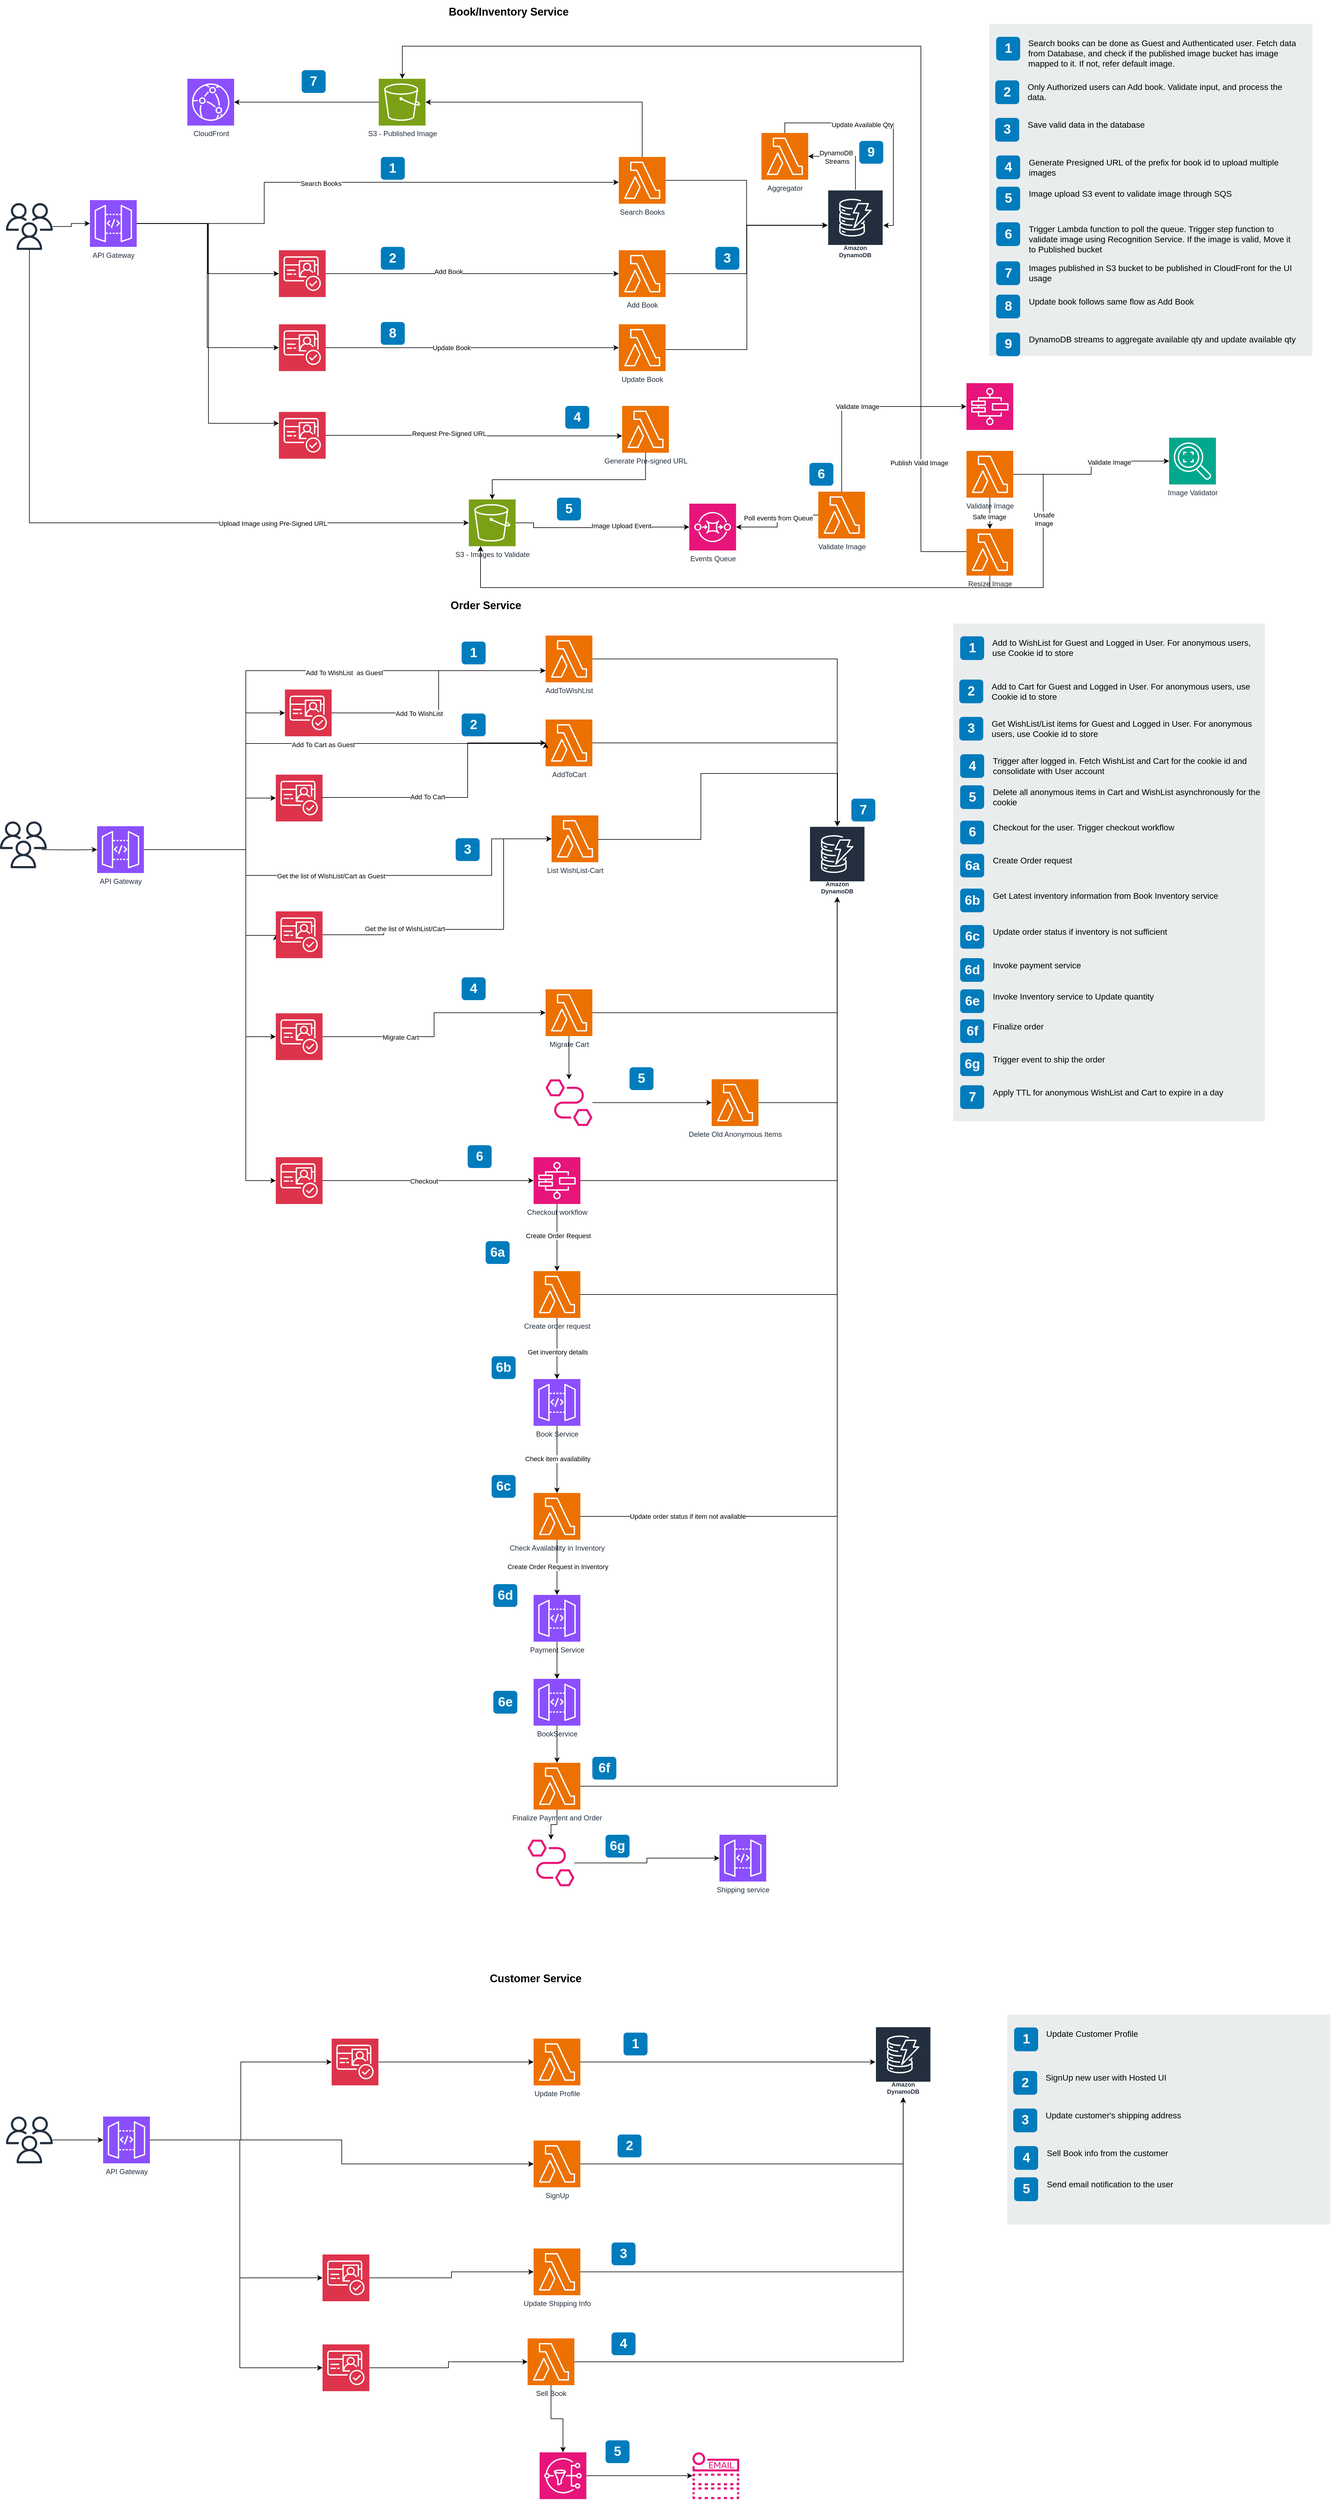 <mxfile version="24.2.1" type="device">
  <diagram name="Page-1" id="34SCdHHRecSunIEm1Gn9">
    <mxGraphModel dx="2314" dy="2242" grid="1" gridSize="10" guides="1" tooltips="1" connect="1" arrows="1" fold="1" page="1" pageScale="1" pageWidth="850" pageHeight="1100" math="0" shadow="0">
      <root>
        <mxCell id="0" />
        <mxCell id="1" parent="0" />
        <mxCell id="7WpZ0iJpJy3THZHLrlA9-18" style="edgeStyle=orthogonalEdgeStyle;rounded=0;orthogonalLoop=1;jettySize=auto;html=1;exitX=0.5;exitY=0;exitDx=0;exitDy=0;exitPerimeter=0;" parent="1" edge="1">
          <mxGeometry relative="1" as="geometry">
            <mxPoint x="830" y="169" as="targetPoint" />
            <Array as="points">
              <mxPoint x="999" y="400" />
            </Array>
          </mxGeometry>
        </mxCell>
        <mxCell id="7WpZ0iJpJy3THZHLrlA9-17" style="edgeStyle=orthogonalEdgeStyle;rounded=0;orthogonalLoop=1;jettySize=auto;html=1;" parent="1" edge="1">
          <mxGeometry relative="1" as="geometry">
            <mxPoint x="529" y="350" as="targetPoint" />
          </mxGeometry>
        </mxCell>
        <mxCell id="7WpZ0iJpJy3THZHLrlA9-80" value="" style="sketch=0;outlineConnect=0;fontColor=#232F3E;gradientColor=none;fillColor=#232F3D;strokeColor=none;dashed=0;verticalLabelPosition=bottom;verticalAlign=top;align=center;html=1;fontSize=12;fontStyle=0;aspect=fixed;pointerEvents=1;shape=mxgraph.aws4.users;" parent="1" vertex="1">
          <mxGeometry x="20" y="-621.22" width="78" height="78" as="geometry" />
        </mxCell>
        <mxCell id="7WpZ0iJpJy3THZHLrlA9-81" style="edgeStyle=orthogonalEdgeStyle;rounded=0;orthogonalLoop=1;jettySize=auto;html=1;" parent="1" source="7WpZ0iJpJy3THZHLrlA9-80" target="7WpZ0iJpJy3THZHLrlA9-39" edge="1">
          <mxGeometry relative="1" as="geometry" />
        </mxCell>
        <mxCell id="7WpZ0iJpJy3THZHLrlA9-124" value="" style="group" parent="1" vertex="1" connectable="0">
          <mxGeometry x="1660" y="-920" width="539" height="570" as="geometry" />
        </mxCell>
        <mxCell id="7WpZ0iJpJy3THZHLrlA9-82" value="" style="rounded=0;whiteSpace=wrap;html=1;fillColor=#EAEDED;fontSize=22;fontColor=#FFFFFF;strokeColor=none;labelBackgroundColor=none;" parent="7WpZ0iJpJy3THZHLrlA9-124" vertex="1">
          <mxGeometry width="539" height="553.271" as="geometry" />
        </mxCell>
        <mxCell id="7WpZ0iJpJy3THZHLrlA9-83" value="1" style="rounded=1;whiteSpace=wrap;html=1;fillColor=#007CBD;strokeColor=none;fontColor=#FFFFFF;fontStyle=1;fontSize=22;labelBackgroundColor=none;" parent="7WpZ0iJpJy3THZHLrlA9-124" vertex="1">
          <mxGeometry x="11.5" y="21.4" width="40" height="39.668" as="geometry" />
        </mxCell>
        <mxCell id="7WpZ0iJpJy3THZHLrlA9-84" value="2" style="rounded=1;whiteSpace=wrap;html=1;fillColor=#007CBD;strokeColor=none;fontColor=#FFFFFF;fontStyle=1;fontSize=22;labelBackgroundColor=none;" parent="7WpZ0iJpJy3THZHLrlA9-124" vertex="1">
          <mxGeometry x="10" y="93.952" width="40" height="39.668" as="geometry" />
        </mxCell>
        <mxCell id="7WpZ0iJpJy3THZHLrlA9-85" value="Search books can be done as Guest and Authenticated user. Fetch data from Database, and check if the published image bucket has image mapped to it. If not, refer default image." style="text;html=1;align=left;verticalAlign=top;spacingTop=-4;fontSize=14;labelBackgroundColor=none;whiteSpace=wrap;" parent="7WpZ0iJpJy3THZHLrlA9-124" vertex="1">
          <mxGeometry x="63" y="20.878" width="449" height="62.634" as="geometry" />
        </mxCell>
        <mxCell id="7WpZ0iJpJy3THZHLrlA9-86" value="Only Authorized users can Add book. Validate input, and process the data." style="text;html=1;align=left;verticalAlign=top;spacingTop=-4;fontSize=14;labelBackgroundColor=none;whiteSpace=wrap;" parent="7WpZ0iJpJy3THZHLrlA9-124" vertex="1">
          <mxGeometry x="62" y="94.474" width="450" height="51.673" as="geometry" />
        </mxCell>
        <mxCell id="7WpZ0iJpJy3THZHLrlA9-95" value="3" style="rounded=1;whiteSpace=wrap;html=1;fillColor=#007CBD;strokeColor=none;fontColor=#FFFFFF;fontStyle=1;fontSize=22;labelBackgroundColor=none;" parent="7WpZ0iJpJy3THZHLrlA9-124" vertex="1">
          <mxGeometry x="10" y="156.586" width="40" height="39.668" as="geometry" />
        </mxCell>
        <mxCell id="7WpZ0iJpJy3THZHLrlA9-96" value="Save valid data in the database" style="text;html=1;align=left;verticalAlign=top;spacingTop=-4;fontSize=14;labelBackgroundColor=none;whiteSpace=wrap;" parent="7WpZ0iJpJy3THZHLrlA9-124" vertex="1">
          <mxGeometry x="62" y="157.108" width="450" height="41.234" as="geometry" />
        </mxCell>
        <mxCell id="7WpZ0iJpJy3THZHLrlA9-97" value="5" style="rounded=1;whiteSpace=wrap;html=1;fillColor=#007CBD;strokeColor=none;fontColor=#FFFFFF;fontStyle=1;fontSize=22;labelBackgroundColor=none;" parent="7WpZ0iJpJy3THZHLrlA9-124" vertex="1">
          <mxGeometry x="11.5" y="271.416" width="40" height="39.668" as="geometry" />
        </mxCell>
        <mxCell id="7WpZ0iJpJy3THZHLrlA9-98" value="Image upload S3 event to validate image through SQS" style="text;html=1;align=left;verticalAlign=top;spacingTop=-4;fontSize=14;labelBackgroundColor=none;whiteSpace=wrap;" parent="7WpZ0iJpJy3THZHLrlA9-124" vertex="1">
          <mxGeometry x="63.5" y="271.938" width="450" height="51.673" as="geometry" />
        </mxCell>
        <mxCell id="7WpZ0iJpJy3THZHLrlA9-99" value="6" style="rounded=1;whiteSpace=wrap;html=1;fillColor=#007CBD;strokeColor=none;fontColor=#FFFFFF;fontStyle=1;fontSize=22;labelBackgroundColor=none;" parent="7WpZ0iJpJy3THZHLrlA9-124" vertex="1">
          <mxGeometry x="11.5" y="330.689" width="40" height="39.668" as="geometry" />
        </mxCell>
        <mxCell id="7WpZ0iJpJy3THZHLrlA9-100" value="Trigger Lambda function to poll the queue. Trigger step function to validate image using Recognition Service. If the image is valid, Move it to Published bucket " style="text;html=1;align=left;verticalAlign=top;spacingTop=-4;fontSize=14;labelBackgroundColor=none;whiteSpace=wrap;" parent="7WpZ0iJpJy3THZHLrlA9-124" vertex="1">
          <mxGeometry x="63.5" y="331.211" width="450" height="55.035" as="geometry" />
        </mxCell>
        <mxCell id="7WpZ0iJpJy3THZHLrlA9-101" value="7" style="rounded=1;whiteSpace=wrap;html=1;fillColor=#007CBD;strokeColor=none;fontColor=#FFFFFF;fontStyle=1;fontSize=22;labelBackgroundColor=none;" parent="7WpZ0iJpJy3THZHLrlA9-124" vertex="1">
          <mxGeometry x="11.5" y="395.818" width="40" height="39.668" as="geometry" />
        </mxCell>
        <mxCell id="7WpZ0iJpJy3THZHLrlA9-102" value="Images published in S3 bucket to be published in CloudFront for the UI usage" style="text;html=1;align=left;verticalAlign=top;spacingTop=-4;fontSize=14;labelBackgroundColor=none;whiteSpace=wrap;" parent="7WpZ0iJpJy3THZHLrlA9-124" vertex="1">
          <mxGeometry x="63.5" y="396.34" width="450" height="55.035" as="geometry" />
        </mxCell>
        <mxCell id="7WpZ0iJpJy3THZHLrlA9-103" value="8" style="rounded=1;whiteSpace=wrap;html=1;fillColor=#007CBD;strokeColor=none;fontColor=#FFFFFF;fontStyle=1;fontSize=22;labelBackgroundColor=none;" parent="7WpZ0iJpJy3THZHLrlA9-124" vertex="1">
          <mxGeometry x="11.5" y="451.37" width="40" height="39.668" as="geometry" />
        </mxCell>
        <mxCell id="7WpZ0iJpJy3THZHLrlA9-104" value="Update book follows same flow as Add Book" style="text;html=1;align=left;verticalAlign=top;spacingTop=-4;fontSize=14;labelBackgroundColor=none;whiteSpace=wrap;" parent="7WpZ0iJpJy3THZHLrlA9-124" vertex="1">
          <mxGeometry x="63.5" y="451.892" width="450" height="55.035" as="geometry" />
        </mxCell>
        <mxCell id="7WpZ0iJpJy3THZHLrlA9-106" value="4" style="rounded=1;whiteSpace=wrap;html=1;fillColor=#007CBD;strokeColor=none;fontColor=#FFFFFF;fontStyle=1;fontSize=22;labelBackgroundColor=none;" parent="7WpZ0iJpJy3THZHLrlA9-124" vertex="1">
          <mxGeometry x="11.5" y="219.221" width="40" height="39.668" as="geometry" />
        </mxCell>
        <mxCell id="7WpZ0iJpJy3THZHLrlA9-107" value="Generate Presigned URL of the prefix for book id to upload multiple images" style="text;html=1;align=left;verticalAlign=top;spacingTop=-4;fontSize=14;labelBackgroundColor=none;whiteSpace=wrap;" parent="7WpZ0iJpJy3THZHLrlA9-124" vertex="1">
          <mxGeometry x="63.5" y="219.743" width="450" height="41.234" as="geometry" />
        </mxCell>
        <mxCell id="7WpZ0iJpJy3THZHLrlA9-217" value="9" style="rounded=1;whiteSpace=wrap;html=1;fillColor=#007CBD;strokeColor=none;fontColor=#FFFFFF;fontStyle=1;fontSize=22;labelBackgroundColor=none;" parent="7WpZ0iJpJy3THZHLrlA9-124" vertex="1">
          <mxGeometry x="11.5" y="514.443" width="40" height="39.668" as="geometry" />
        </mxCell>
        <mxCell id="7WpZ0iJpJy3THZHLrlA9-218" value="DynamoDB streams to aggregate available qty and update available qty" style="text;html=1;align=left;verticalAlign=top;spacingTop=-4;fontSize=14;labelBackgroundColor=none;whiteSpace=wrap;" parent="7WpZ0iJpJy3THZHLrlA9-124" vertex="1">
          <mxGeometry x="63.5" y="514.965" width="450" height="55.035" as="geometry" />
        </mxCell>
        <mxCell id="7WpZ0iJpJy3THZHLrlA9-129" value="" style="edgeStyle=orthogonalEdgeStyle;rounded=0;orthogonalLoop=1;jettySize=auto;html=1;" parent="1" target="7WpZ0iJpJy3THZHLrlA9-128" edge="1">
          <mxGeometry relative="1" as="geometry">
            <mxPoint x="80" y="457" as="sourcePoint" />
          </mxGeometry>
        </mxCell>
        <mxCell id="7WpZ0iJpJy3THZHLrlA9-127" value="" style="sketch=0;outlineConnect=0;fontColor=#232F3E;gradientColor=none;fillColor=#232F3D;strokeColor=none;dashed=0;verticalLabelPosition=bottom;verticalAlign=top;align=center;html=1;fontSize=12;fontStyle=0;aspect=fixed;pointerEvents=1;shape=mxgraph.aws4.users;" parent="1" vertex="1">
          <mxGeometry x="10" y="410" width="78" height="78" as="geometry" />
        </mxCell>
        <mxCell id="7WpZ0iJpJy3THZHLrlA9-135" style="edgeStyle=orthogonalEdgeStyle;rounded=0;orthogonalLoop=1;jettySize=auto;html=1;entryX=0;entryY=0.5;entryDx=0;entryDy=0;entryPerimeter=0;" parent="1" source="7WpZ0iJpJy3THZHLrlA9-128" target="7WpZ0iJpJy3THZHLrlA9-134" edge="1">
          <mxGeometry relative="1" as="geometry">
            <Array as="points">
              <mxPoint x="420" y="457" />
              <mxPoint x="420" y="500" />
              <mxPoint x="830" y="500" />
              <mxPoint x="830" y="439" />
            </Array>
          </mxGeometry>
        </mxCell>
        <mxCell id="7WpZ0iJpJy3THZHLrlA9-138" value="Get the list of WishList/Cart as Guest" style="edgeLabel;html=1;align=center;verticalAlign=middle;resizable=0;points=[];" parent="7WpZ0iJpJy3THZHLrlA9-135" vertex="1" connectable="0">
          <mxGeometry x="-0.095" y="-1" relative="1" as="geometry">
            <mxPoint as="offset" />
          </mxGeometry>
        </mxCell>
        <mxCell id="7WpZ0iJpJy3THZHLrlA9-145" style="edgeStyle=orthogonalEdgeStyle;rounded=0;orthogonalLoop=1;jettySize=auto;html=1;entryX=0;entryY=0.5;entryDx=0;entryDy=0;entryPerimeter=0;" parent="1" source="7WpZ0iJpJy3THZHLrlA9-128" target="7WpZ0iJpJy3THZHLrlA9-139" edge="1">
          <mxGeometry relative="1" as="geometry">
            <Array as="points">
              <mxPoint x="420" y="457" />
              <mxPoint x="420" y="229" />
            </Array>
          </mxGeometry>
        </mxCell>
        <mxCell id="7WpZ0iJpJy3THZHLrlA9-146" style="edgeStyle=orthogonalEdgeStyle;rounded=0;orthogonalLoop=1;jettySize=auto;html=1;entryX=0;entryY=0.5;entryDx=0;entryDy=0;entryPerimeter=0;" parent="1" source="7WpZ0iJpJy3THZHLrlA9-128" target="7WpZ0iJpJy3THZHLrlA9-140" edge="1">
          <mxGeometry relative="1" as="geometry">
            <Array as="points">
              <mxPoint x="420" y="457" />
              <mxPoint x="420" y="371" />
            </Array>
          </mxGeometry>
        </mxCell>
        <mxCell id="7WpZ0iJpJy3THZHLrlA9-152" style="edgeStyle=orthogonalEdgeStyle;rounded=0;orthogonalLoop=1;jettySize=auto;html=1;entryX=0;entryY=0.5;entryDx=0;entryDy=0;entryPerimeter=0;" parent="1" source="7WpZ0iJpJy3THZHLrlA9-128" target="7WpZ0iJpJy3THZHLrlA9-151" edge="1">
          <mxGeometry relative="1" as="geometry">
            <Array as="points">
              <mxPoint x="420" y="457" />
              <mxPoint x="420" y="600" />
            </Array>
          </mxGeometry>
        </mxCell>
        <mxCell id="7WpZ0iJpJy3THZHLrlA9-174" style="edgeStyle=orthogonalEdgeStyle;rounded=0;orthogonalLoop=1;jettySize=auto;html=1;" parent="1" source="7WpZ0iJpJy3THZHLrlA9-128" target="7WpZ0iJpJy3THZHLrlA9-173" edge="1">
          <mxGeometry relative="1" as="geometry">
            <Array as="points">
              <mxPoint x="420" y="457" />
              <mxPoint x="420" y="1009" />
            </Array>
          </mxGeometry>
        </mxCell>
        <mxCell id="7WpZ0iJpJy3THZHLrlA9-128" value="API Gateway" style="sketch=0;points=[[0,0,0],[0.25,0,0],[0.5,0,0],[0.75,0,0],[1,0,0],[0,1,0],[0.25,1,0],[0.5,1,0],[0.75,1,0],[1,1,0],[0,0.25,0],[0,0.5,0],[0,0.75,0],[1,0.25,0],[1,0.5,0],[1,0.75,0]];outlineConnect=0;fontColor=#232F3E;fillColor=#8C4FFF;strokeColor=#ffffff;dashed=0;verticalLabelPosition=bottom;verticalAlign=top;align=center;html=1;fontSize=12;fontStyle=0;aspect=fixed;shape=mxgraph.aws4.resourceIcon;resIcon=mxgraph.aws4.api_gateway;" parent="1" vertex="1">
          <mxGeometry x="172.001" y="418.003" width="78" height="78" as="geometry" />
        </mxCell>
        <mxCell id="7WpZ0iJpJy3THZHLrlA9-133" style="edgeStyle=orthogonalEdgeStyle;rounded=0;orthogonalLoop=1;jettySize=auto;html=1;" parent="1" source="7WpZ0iJpJy3THZHLrlA9-130" target="7WpZ0iJpJy3THZHLrlA9-132" edge="1">
          <mxGeometry relative="1" as="geometry" />
        </mxCell>
        <mxCell id="7WpZ0iJpJy3THZHLrlA9-130" value="AddToCart" style="sketch=0;points=[[0,0,0],[0.25,0,0],[0.5,0,0],[0.75,0,0],[1,0,0],[0,1,0],[0.25,1,0],[0.5,1,0],[0.75,1,0],[1,1,0],[0,0.25,0],[0,0.5,0],[0,0.75,0],[1,0.25,0],[1,0.5,0],[1,0.75,0]];outlineConnect=0;fontColor=#232F3E;fillColor=#ED7100;strokeColor=#ffffff;dashed=0;verticalLabelPosition=bottom;verticalAlign=top;align=center;html=1;fontSize=12;fontStyle=0;aspect=fixed;shape=mxgraph.aws4.resourceIcon;resIcon=mxgraph.aws4.lambda;" parent="1" vertex="1">
          <mxGeometry x="920" y="240" width="78" height="78" as="geometry" />
        </mxCell>
        <mxCell id="7WpZ0iJpJy3THZHLrlA9-131" style="edgeStyle=orthogonalEdgeStyle;rounded=0;orthogonalLoop=1;jettySize=auto;html=1;entryX=0;entryY=0.5;entryDx=0;entryDy=0;entryPerimeter=0;" parent="1" source="7WpZ0iJpJy3THZHLrlA9-128" target="7WpZ0iJpJy3THZHLrlA9-130" edge="1">
          <mxGeometry relative="1" as="geometry">
            <Array as="points">
              <mxPoint x="420" y="457" />
              <mxPoint x="420" y="280" />
            </Array>
          </mxGeometry>
        </mxCell>
        <mxCell id="7WpZ0iJpJy3THZHLrlA9-137" value="Add To Cart as Guest" style="edgeLabel;html=1;align=center;verticalAlign=middle;resizable=0;points=[];" parent="7WpZ0iJpJy3THZHLrlA9-131" vertex="1" connectable="0">
          <mxGeometry x="0.121" y="-2" relative="1" as="geometry">
            <mxPoint as="offset" />
          </mxGeometry>
        </mxCell>
        <mxCell id="7WpZ0iJpJy3THZHLrlA9-132" value="Amazon DynamoDB" style="sketch=0;outlineConnect=0;fontColor=#232F3E;gradientColor=none;strokeColor=#ffffff;fillColor=#232F3E;dashed=0;verticalLabelPosition=middle;verticalAlign=bottom;align=center;html=1;whiteSpace=wrap;fontSize=10;fontStyle=1;spacing=3;shape=mxgraph.aws4.productIcon;prIcon=mxgraph.aws4.dynamodb;" parent="1" vertex="1">
          <mxGeometry x="1359.999" y="418.006" width="92.857" height="118.088" as="geometry" />
        </mxCell>
        <mxCell id="7WpZ0iJpJy3THZHLrlA9-136" style="edgeStyle=orthogonalEdgeStyle;rounded=0;orthogonalLoop=1;jettySize=auto;html=1;exitX=1;exitY=0.5;exitDx=0;exitDy=0;exitPerimeter=0;" parent="1" source="7WpZ0iJpJy3THZHLrlA9-134" target="7WpZ0iJpJy3THZHLrlA9-132" edge="1">
          <mxGeometry relative="1" as="geometry">
            <Array as="points">
              <mxPoint x="1008" y="440" />
              <mxPoint x="1179" y="440" />
              <mxPoint x="1179" y="330" />
              <mxPoint x="1407" y="330" />
            </Array>
          </mxGeometry>
        </mxCell>
        <mxCell id="7WpZ0iJpJy3THZHLrlA9-134" value="List WishList-Cart" style="sketch=0;points=[[0,0,0],[0.25,0,0],[0.5,0,0],[0.75,0,0],[1,0,0],[0,1,0],[0.25,1,0],[0.5,1,0],[0.75,1,0],[1,1,0],[0,0.25,0],[0,0.5,0],[0,0.75,0],[1,0.25,0],[1,0.5,0],[1,0.75,0]];outlineConnect=0;fontColor=#232F3E;fillColor=#ED7100;strokeColor=#ffffff;dashed=0;verticalLabelPosition=bottom;verticalAlign=top;align=center;html=1;fontSize=12;fontStyle=0;aspect=fixed;shape=mxgraph.aws4.resourceIcon;resIcon=mxgraph.aws4.lambda;" parent="1" vertex="1">
          <mxGeometry x="930" y="400" width="78" height="78" as="geometry" />
        </mxCell>
        <mxCell id="7WpZ0iJpJy3THZHLrlA9-139" value="" style="sketch=0;points=[[0,0,0],[0.25,0,0],[0.5,0,0],[0.75,0,0],[1,0,0],[0,1,0],[0.25,1,0],[0.5,1,0],[0.75,1,0],[1,1,0],[0,0.25,0],[0,0.5,0],[0,0.75,0],[1,0.25,0],[1,0.5,0],[1,0.75,0]];outlineConnect=0;fontColor=#232F3E;fillColor=#DD344C;strokeColor=#ffffff;dashed=0;verticalLabelPosition=bottom;verticalAlign=top;align=center;html=1;fontSize=12;fontStyle=0;aspect=fixed;shape=mxgraph.aws4.resourceIcon;resIcon=mxgraph.aws4.cognito;" parent="1" vertex="1">
          <mxGeometry x="485.18" y="190.0" width="78" height="78" as="geometry" />
        </mxCell>
        <mxCell id="7WpZ0iJpJy3THZHLrlA9-140" value="" style="sketch=0;points=[[0,0,0],[0.25,0,0],[0.5,0,0],[0.75,0,0],[1,0,0],[0,1,0],[0.25,1,0],[0.5,1,0],[0.75,1,0],[1,1,0],[0,0.25,0],[0,0.5,0],[0,0.75,0],[1,0.25,0],[1,0.5,0],[1,0.75,0]];outlineConnect=0;fontColor=#232F3E;fillColor=#DD344C;strokeColor=#ffffff;dashed=0;verticalLabelPosition=bottom;verticalAlign=top;align=center;html=1;fontSize=12;fontStyle=0;aspect=fixed;shape=mxgraph.aws4.resourceIcon;resIcon=mxgraph.aws4.cognito;" parent="1" vertex="1">
          <mxGeometry x="470" y="332" width="78" height="78" as="geometry" />
        </mxCell>
        <mxCell id="7WpZ0iJpJy3THZHLrlA9-143" style="edgeStyle=orthogonalEdgeStyle;rounded=0;orthogonalLoop=1;jettySize=auto;html=1;entryX=0;entryY=0.75;entryDx=0;entryDy=0;entryPerimeter=0;" parent="1" source="7WpZ0iJpJy3THZHLrlA9-139" target="7WpZ0iJpJy3THZHLrlA9-162" edge="1">
          <mxGeometry relative="1" as="geometry" />
        </mxCell>
        <mxCell id="7WpZ0iJpJy3THZHLrlA9-149" value="Add To WishList " style="edgeLabel;html=1;align=center;verticalAlign=middle;resizable=0;points=[];" parent="7WpZ0iJpJy3THZHLrlA9-143" vertex="1" connectable="0">
          <mxGeometry x="-0.317" y="-1" relative="1" as="geometry">
            <mxPoint as="offset" />
          </mxGeometry>
        </mxCell>
        <mxCell id="7WpZ0iJpJy3THZHLrlA9-147" style="edgeStyle=orthogonalEdgeStyle;rounded=0;orthogonalLoop=1;jettySize=auto;html=1;exitX=1;exitY=0.5;exitDx=0;exitDy=0;exitPerimeter=0;" parent="1" source="7WpZ0iJpJy3THZHLrlA9-140" target="7WpZ0iJpJy3THZHLrlA9-130" edge="1">
          <mxGeometry relative="1" as="geometry">
            <Array as="points">
              <mxPoint x="548" y="370" />
              <mxPoint x="790" y="370" />
              <mxPoint x="790" y="279" />
            </Array>
          </mxGeometry>
        </mxCell>
        <mxCell id="7WpZ0iJpJy3THZHLrlA9-150" value="Add To Cart" style="edgeLabel;html=1;align=center;verticalAlign=middle;resizable=0;points=[];" parent="7WpZ0iJpJy3THZHLrlA9-147" vertex="1" connectable="0">
          <mxGeometry x="-0.244" y="1" relative="1" as="geometry">
            <mxPoint as="offset" />
          </mxGeometry>
        </mxCell>
        <mxCell id="7WpZ0iJpJy3THZHLrlA9-154" style="edgeStyle=orthogonalEdgeStyle;rounded=0;orthogonalLoop=1;jettySize=auto;html=1;entryX=0;entryY=0.5;entryDx=0;entryDy=0;entryPerimeter=0;exitX=1;exitY=0.5;exitDx=0;exitDy=0;exitPerimeter=0;" parent="1" source="7WpZ0iJpJy3THZHLrlA9-151" target="7WpZ0iJpJy3THZHLrlA9-134" edge="1">
          <mxGeometry relative="1" as="geometry">
            <Array as="points">
              <mxPoint x="650" y="599" />
              <mxPoint x="650" y="590" />
              <mxPoint x="850" y="590" />
              <mxPoint x="850" y="439" />
            </Array>
          </mxGeometry>
        </mxCell>
        <mxCell id="7WpZ0iJpJy3THZHLrlA9-155" value="Get the list of WishList/Cart" style="edgeLabel;html=1;align=center;verticalAlign=middle;resizable=0;points=[];" parent="7WpZ0iJpJy3THZHLrlA9-154" vertex="1" connectable="0">
          <mxGeometry x="-0.461" y="1" relative="1" as="geometry">
            <mxPoint as="offset" />
          </mxGeometry>
        </mxCell>
        <mxCell id="7WpZ0iJpJy3THZHLrlA9-151" value="" style="sketch=0;points=[[0,0,0],[0.25,0,0],[0.5,0,0],[0.75,0,0],[1,0,0],[0,1,0],[0.25,1,0],[0.5,1,0],[0.75,1,0],[1,1,0],[0,0.25,0],[0,0.5,0],[0,0.75,0],[1,0.25,0],[1,0.5,0],[1,0.75,0]];outlineConnect=0;fontColor=#232F3E;fillColor=#DD344C;strokeColor=#ffffff;dashed=0;verticalLabelPosition=bottom;verticalAlign=top;align=center;html=1;fontSize=12;fontStyle=0;aspect=fixed;shape=mxgraph.aws4.resourceIcon;resIcon=mxgraph.aws4.cognito;" parent="1" vertex="1">
          <mxGeometry x="470" y="560" width="78" height="78" as="geometry" />
        </mxCell>
        <mxCell id="7WpZ0iJpJy3THZHLrlA9-158" style="edgeStyle=orthogonalEdgeStyle;rounded=0;orthogonalLoop=1;jettySize=auto;html=1;" parent="1" source="7WpZ0iJpJy3THZHLrlA9-153" target="7WpZ0iJpJy3THZHLrlA9-132" edge="1">
          <mxGeometry relative="1" as="geometry">
            <mxPoint x="1170" y="729" as="targetPoint" />
          </mxGeometry>
        </mxCell>
        <mxCell id="7WpZ0iJpJy3THZHLrlA9-160" style="edgeStyle=orthogonalEdgeStyle;rounded=0;orthogonalLoop=1;jettySize=auto;html=1;" parent="1" source="7WpZ0iJpJy3THZHLrlA9-153" target="7WpZ0iJpJy3THZHLrlA9-159" edge="1">
          <mxGeometry relative="1" as="geometry" />
        </mxCell>
        <mxCell id="7WpZ0iJpJy3THZHLrlA9-153" value="Migrate Cart" style="sketch=0;points=[[0,0,0],[0.25,0,0],[0.5,0,0],[0.75,0,0],[1,0,0],[0,1,0],[0.25,1,0],[0.5,1,0],[0.75,1,0],[1,1,0],[0,0.25,0],[0,0.5,0],[0,0.75,0],[1,0.25,0],[1,0.5,0],[1,0.75,0]];outlineConnect=0;fontColor=#232F3E;fillColor=#ED7100;strokeColor=#ffffff;dashed=0;verticalLabelPosition=bottom;verticalAlign=top;align=center;html=1;fontSize=12;fontStyle=0;aspect=fixed;shape=mxgraph.aws4.resourceIcon;resIcon=mxgraph.aws4.lambda;" parent="1" vertex="1">
          <mxGeometry x="920" y="690" width="78" height="78" as="geometry" />
        </mxCell>
        <mxCell id="7WpZ0iJpJy3THZHLrlA9-171" style="edgeStyle=orthogonalEdgeStyle;rounded=0;orthogonalLoop=1;jettySize=auto;html=1;" parent="1" source="7WpZ0iJpJy3THZHLrlA9-159" target="7WpZ0iJpJy3THZHLrlA9-161" edge="1">
          <mxGeometry relative="1" as="geometry" />
        </mxCell>
        <mxCell id="7WpZ0iJpJy3THZHLrlA9-159" value="" style="sketch=0;outlineConnect=0;fontColor=#232F3E;gradientColor=none;fillColor=#E7157B;strokeColor=none;dashed=0;verticalLabelPosition=bottom;verticalAlign=top;align=center;html=1;fontSize=12;fontStyle=0;aspect=fixed;pointerEvents=1;shape=mxgraph.aws4.eventbridge_pipes;" parent="1" vertex="1">
          <mxGeometry x="920" y="840" width="78" height="78" as="geometry" />
        </mxCell>
        <mxCell id="7WpZ0iJpJy3THZHLrlA9-172" style="edgeStyle=orthogonalEdgeStyle;rounded=0;orthogonalLoop=1;jettySize=auto;html=1;" parent="1" source="7WpZ0iJpJy3THZHLrlA9-161" target="7WpZ0iJpJy3THZHLrlA9-132" edge="1">
          <mxGeometry relative="1" as="geometry" />
        </mxCell>
        <mxCell id="7WpZ0iJpJy3THZHLrlA9-161" value="Delete Old Anonymous Items" style="sketch=0;points=[[0,0,0],[0.25,0,0],[0.5,0,0],[0.75,0,0],[1,0,0],[0,1,0],[0.25,1,0],[0.5,1,0],[0.75,1,0],[1,1,0],[0,0.25,0],[0,0.5,0],[0,0.75,0],[1,0.25,0],[1,0.5,0],[1,0.75,0]];outlineConnect=0;fontColor=#232F3E;fillColor=#ED7100;strokeColor=#ffffff;dashed=0;verticalLabelPosition=bottom;verticalAlign=top;align=center;html=1;fontSize=12;fontStyle=0;aspect=fixed;shape=mxgraph.aws4.resourceIcon;resIcon=mxgraph.aws4.lambda;" parent="1" vertex="1">
          <mxGeometry x="1197" y="840" width="78" height="78" as="geometry" />
        </mxCell>
        <mxCell id="7WpZ0iJpJy3THZHLrlA9-165" style="edgeStyle=orthogonalEdgeStyle;rounded=0;orthogonalLoop=1;jettySize=auto;html=1;" parent="1" source="7WpZ0iJpJy3THZHLrlA9-162" target="7WpZ0iJpJy3THZHLrlA9-132" edge="1">
          <mxGeometry relative="1" as="geometry" />
        </mxCell>
        <mxCell id="7WpZ0iJpJy3THZHLrlA9-162" value="AddToWishList" style="sketch=0;points=[[0,0,0],[0.25,0,0],[0.5,0,0],[0.75,0,0],[1,0,0],[0,1,0],[0.25,1,0],[0.5,1,0],[0.75,1,0],[1,1,0],[0,0.25,0],[0,0.5,0],[0,0.75,0],[1,0.25,0],[1,0.5,0],[1,0.75,0]];outlineConnect=0;fontColor=#232F3E;fillColor=#ED7100;strokeColor=#ffffff;dashed=0;verticalLabelPosition=bottom;verticalAlign=top;align=center;html=1;fontSize=12;fontStyle=0;aspect=fixed;shape=mxgraph.aws4.resourceIcon;resIcon=mxgraph.aws4.lambda;" parent="1" vertex="1">
          <mxGeometry x="920" y="100" width="78" height="78" as="geometry" />
        </mxCell>
        <mxCell id="7WpZ0iJpJy3THZHLrlA9-163" style="edgeStyle=orthogonalEdgeStyle;rounded=0;orthogonalLoop=1;jettySize=auto;html=1;entryX=0;entryY=0.75;entryDx=0;entryDy=0;entryPerimeter=0;" parent="1" source="7WpZ0iJpJy3THZHLrlA9-128" target="7WpZ0iJpJy3THZHLrlA9-162" edge="1">
          <mxGeometry relative="1" as="geometry">
            <Array as="points">
              <mxPoint x="420" y="457" />
              <mxPoint x="420" y="159" />
            </Array>
          </mxGeometry>
        </mxCell>
        <mxCell id="7WpZ0iJpJy3THZHLrlA9-164" value="Add To WishList&amp;nbsp; as Guest" style="edgeLabel;html=1;align=center;verticalAlign=middle;resizable=0;points=[];" parent="7WpZ0iJpJy3THZHLrlA9-163" vertex="1" connectable="0">
          <mxGeometry x="0.306" y="-2" relative="1" as="geometry">
            <mxPoint y="1" as="offset" />
          </mxGeometry>
        </mxCell>
        <mxCell id="7WpZ0iJpJy3THZHLrlA9-170" style="edgeStyle=orthogonalEdgeStyle;rounded=0;orthogonalLoop=1;jettySize=auto;html=1;" parent="1" source="7WpZ0iJpJy3THZHLrlA9-168" target="7WpZ0iJpJy3THZHLrlA9-153" edge="1">
          <mxGeometry relative="1" as="geometry" />
        </mxCell>
        <mxCell id="7WpZ0iJpJy3THZHLrlA9-203" value="Migrate Cart" style="edgeLabel;html=1;align=center;verticalAlign=middle;resizable=0;points=[];" parent="7WpZ0iJpJy3THZHLrlA9-170" vertex="1" connectable="0">
          <mxGeometry x="-0.369" y="-1" relative="1" as="geometry">
            <mxPoint as="offset" />
          </mxGeometry>
        </mxCell>
        <mxCell id="7WpZ0iJpJy3THZHLrlA9-168" value="" style="sketch=0;points=[[0,0,0],[0.25,0,0],[0.5,0,0],[0.75,0,0],[1,0,0],[0,1,0],[0.25,1,0],[0.5,1,0],[0.75,1,0],[1,1,0],[0,0.25,0],[0,0.5,0],[0,0.75,0],[1,0.25,0],[1,0.5,0],[1,0.75,0]];outlineConnect=0;fontColor=#232F3E;fillColor=#DD344C;strokeColor=#ffffff;dashed=0;verticalLabelPosition=bottom;verticalAlign=top;align=center;html=1;fontSize=12;fontStyle=0;aspect=fixed;shape=mxgraph.aws4.resourceIcon;resIcon=mxgraph.aws4.cognito;" parent="1" vertex="1">
          <mxGeometry x="470" y="730" width="78" height="78" as="geometry" />
        </mxCell>
        <mxCell id="7WpZ0iJpJy3THZHLrlA9-169" style="edgeStyle=orthogonalEdgeStyle;rounded=0;orthogonalLoop=1;jettySize=auto;html=1;entryX=0;entryY=0.5;entryDx=0;entryDy=0;entryPerimeter=0;" parent="1" source="7WpZ0iJpJy3THZHLrlA9-128" target="7WpZ0iJpJy3THZHLrlA9-168" edge="1">
          <mxGeometry relative="1" as="geometry">
            <Array as="points">
              <mxPoint x="420" y="457" />
              <mxPoint x="420" y="769" />
            </Array>
          </mxGeometry>
        </mxCell>
        <mxCell id="7WpZ0iJpJy3THZHLrlA9-176" style="edgeStyle=orthogonalEdgeStyle;rounded=0;orthogonalLoop=1;jettySize=auto;html=1;" parent="1" source="7WpZ0iJpJy3THZHLrlA9-173" edge="1">
          <mxGeometry relative="1" as="geometry">
            <mxPoint x="900" y="1009" as="targetPoint" />
          </mxGeometry>
        </mxCell>
        <mxCell id="7WpZ0iJpJy3THZHLrlA9-204" value="Checkout" style="edgeLabel;html=1;align=center;verticalAlign=middle;resizable=0;points=[];" parent="7WpZ0iJpJy3THZHLrlA9-176" vertex="1" connectable="0">
          <mxGeometry x="-0.045" y="-1" relative="1" as="geometry">
            <mxPoint as="offset" />
          </mxGeometry>
        </mxCell>
        <mxCell id="7WpZ0iJpJy3THZHLrlA9-173" value="" style="sketch=0;points=[[0,0,0],[0.25,0,0],[0.5,0,0],[0.75,0,0],[1,0,0],[0,1,0],[0.25,1,0],[0.5,1,0],[0.75,1,0],[1,1,0],[0,0.25,0],[0,0.5,0],[0,0.75,0],[1,0.25,0],[1,0.5,0],[1,0.75,0]];outlineConnect=0;fontColor=#232F3E;fillColor=#DD344C;strokeColor=#ffffff;dashed=0;verticalLabelPosition=bottom;verticalAlign=top;align=center;html=1;fontSize=12;fontStyle=0;aspect=fixed;shape=mxgraph.aws4.resourceIcon;resIcon=mxgraph.aws4.cognito;" parent="1" vertex="1">
          <mxGeometry x="470" y="970" width="78" height="78" as="geometry" />
        </mxCell>
        <mxCell id="7WpZ0iJpJy3THZHLrlA9-179" style="edgeStyle=orthogonalEdgeStyle;rounded=0;orthogonalLoop=1;jettySize=auto;html=1;" parent="1" source="7WpZ0iJpJy3THZHLrlA9-177" target="7WpZ0iJpJy3THZHLrlA9-132" edge="1">
          <mxGeometry relative="1" as="geometry" />
        </mxCell>
        <mxCell id="IHCZurc0TYKsCSzEeLyQ-80" style="edgeStyle=orthogonalEdgeStyle;rounded=0;orthogonalLoop=1;jettySize=auto;html=1;" parent="1" source="7WpZ0iJpJy3THZHLrlA9-177" target="IHCZurc0TYKsCSzEeLyQ-90" edge="1">
          <mxGeometry relative="1" as="geometry" />
        </mxCell>
        <mxCell id="IHCZurc0TYKsCSzEeLyQ-82" value="Create Order Request" style="edgeLabel;html=1;align=center;verticalAlign=middle;resizable=0;points=[];" parent="IHCZurc0TYKsCSzEeLyQ-80" vertex="1" connectable="0">
          <mxGeometry x="-0.066" y="2" relative="1" as="geometry">
            <mxPoint as="offset" />
          </mxGeometry>
        </mxCell>
        <mxCell id="7WpZ0iJpJy3THZHLrlA9-177" value="Checkout workflow" style="sketch=0;points=[[0,0,0],[0.25,0,0],[0.5,0,0],[0.75,0,0],[1,0,0],[0,1,0],[0.25,1,0],[0.5,1,0],[0.75,1,0],[1,1,0],[0,0.25,0],[0,0.5,0],[0,0.75,0],[1,0.25,0],[1,0.5,0],[1,0.75,0]];outlineConnect=0;fontColor=#232F3E;fillColor=#E7157B;strokeColor=#ffffff;dashed=0;verticalLabelPosition=bottom;verticalAlign=top;align=center;html=1;fontSize=12;fontStyle=0;aspect=fixed;shape=mxgraph.aws4.resourceIcon;resIcon=mxgraph.aws4.step_functions;" parent="1" vertex="1">
          <mxGeometry x="900" y="970" width="78" height="78" as="geometry" />
        </mxCell>
        <mxCell id="7WpZ0iJpJy3THZHLrlA9-200" value="1" style="rounded=1;whiteSpace=wrap;html=1;fillColor=#007CBD;strokeColor=none;fontColor=#FFFFFF;fontStyle=1;fontSize=22;labelBackgroundColor=none;" parent="1" vertex="1">
          <mxGeometry x="780" y="110" width="40" height="38" as="geometry" />
        </mxCell>
        <mxCell id="7WpZ0iJpJy3THZHLrlA9-201" value="2" style="rounded=1;whiteSpace=wrap;html=1;fillColor=#007CBD;strokeColor=none;fontColor=#FFFFFF;fontStyle=1;fontSize=22;labelBackgroundColor=none;" parent="1" vertex="1">
          <mxGeometry x="780" y="230" width="40" height="38" as="geometry" />
        </mxCell>
        <mxCell id="7WpZ0iJpJy3THZHLrlA9-202" value="3" style="rounded=1;whiteSpace=wrap;html=1;fillColor=#007CBD;strokeColor=none;fontColor=#FFFFFF;fontStyle=1;fontSize=22;labelBackgroundColor=none;" parent="1" vertex="1">
          <mxGeometry x="770" y="438" width="40" height="38" as="geometry" />
        </mxCell>
        <mxCell id="7WpZ0iJpJy3THZHLrlA9-205" value="4" style="rounded=1;whiteSpace=wrap;html=1;fillColor=#007CBD;strokeColor=none;fontColor=#FFFFFF;fontStyle=1;fontSize=22;labelBackgroundColor=none;" parent="1" vertex="1">
          <mxGeometry x="780" y="670" width="40" height="38" as="geometry" />
        </mxCell>
        <mxCell id="7WpZ0iJpJy3THZHLrlA9-206" value="5" style="rounded=1;whiteSpace=wrap;html=1;fillColor=#007CBD;strokeColor=none;fontColor=#FFFFFF;fontStyle=1;fontSize=22;labelBackgroundColor=none;" parent="1" vertex="1">
          <mxGeometry x="1060" y="820" width="40" height="38" as="geometry" />
        </mxCell>
        <mxCell id="7WpZ0iJpJy3THZHLrlA9-207" value="6" style="rounded=1;whiteSpace=wrap;html=1;fillColor=#007CBD;strokeColor=none;fontColor=#FFFFFF;fontStyle=1;fontSize=22;labelBackgroundColor=none;" parent="1" vertex="1">
          <mxGeometry x="790" y="950" width="40" height="38" as="geometry" />
        </mxCell>
        <mxCell id="7WpZ0iJpJy3THZHLrlA9-209" value="7" style="rounded=1;whiteSpace=wrap;html=1;fillColor=#007CBD;strokeColor=none;fontColor=#FFFFFF;fontStyle=1;fontSize=22;labelBackgroundColor=none;" parent="1" vertex="1">
          <mxGeometry x="1430" y="372" width="40" height="38" as="geometry" />
        </mxCell>
        <mxCell id="7WpZ0iJpJy3THZHLrlA9-210" value="&lt;b&gt;&lt;font style=&quot;font-size: 18px;&quot;&gt;Order Service&lt;/font&gt;&lt;/b&gt;" style="text;html=1;align=center;verticalAlign=middle;resizable=0;points=[];autosize=1;strokeColor=none;fillColor=none;" parent="1" vertex="1">
          <mxGeometry x="750.0" y="30" width="140" height="40" as="geometry" />
        </mxCell>
        <mxCell id="IHCZurc0TYKsCSzEeLyQ-86" style="edgeStyle=orthogonalEdgeStyle;rounded=0;orthogonalLoop=1;jettySize=auto;html=1;" parent="1" source="IHCZurc0TYKsCSzEeLyQ-1" target="IHCZurc0TYKsCSzEeLyQ-85" edge="1">
          <mxGeometry relative="1" as="geometry" />
        </mxCell>
        <mxCell id="IHCZurc0TYKsCSzEeLyQ-87" value="Check item availability" style="edgeLabel;html=1;align=center;verticalAlign=middle;resizable=0;points=[];" parent="IHCZurc0TYKsCSzEeLyQ-86" vertex="1" connectable="0">
          <mxGeometry x="-0.022" y="1" relative="1" as="geometry">
            <mxPoint as="offset" />
          </mxGeometry>
        </mxCell>
        <mxCell id="IHCZurc0TYKsCSzEeLyQ-1" value="Book Service" style="sketch=0;points=[[0,0,0],[0.25,0,0],[0.5,0,0],[0.75,0,0],[1,0,0],[0,1,0],[0.25,1,0],[0.5,1,0],[0.75,1,0],[1,1,0],[0,0.25,0],[0,0.5,0],[0,0.75,0],[1,0.25,0],[1,0.5,0],[1,0.75,0]];outlineConnect=0;fontColor=#232F3E;fillColor=#8C4FFF;strokeColor=#ffffff;dashed=0;verticalLabelPosition=bottom;verticalAlign=top;align=center;html=1;fontSize=12;fontStyle=0;aspect=fixed;shape=mxgraph.aws4.resourceIcon;resIcon=mxgraph.aws4.api_gateway;" parent="1" vertex="1">
          <mxGeometry x="900.001" y="1340.003" width="78" height="78" as="geometry" />
        </mxCell>
        <mxCell id="IHCZurc0TYKsCSzEeLyQ-81" value="6a" style="rounded=1;whiteSpace=wrap;html=1;fillColor=#007CBD;strokeColor=none;fontColor=#FFFFFF;fontStyle=1;fontSize=22;labelBackgroundColor=none;" parent="1" vertex="1">
          <mxGeometry x="820" y="1110" width="40" height="38" as="geometry" />
        </mxCell>
        <mxCell id="IHCZurc0TYKsCSzEeLyQ-89" style="edgeStyle=orthogonalEdgeStyle;rounded=0;orthogonalLoop=1;jettySize=auto;html=1;" parent="1" source="IHCZurc0TYKsCSzEeLyQ-85" target="7WpZ0iJpJy3THZHLrlA9-132" edge="1">
          <mxGeometry relative="1" as="geometry">
            <mxPoint x="1410" y="540" as="targetPoint" />
          </mxGeometry>
        </mxCell>
        <mxCell id="IHCZurc0TYKsCSzEeLyQ-96" value="Update order status if item not available" style="edgeLabel;html=1;align=center;verticalAlign=middle;resizable=0;points=[];" parent="IHCZurc0TYKsCSzEeLyQ-89" vertex="1" connectable="0">
          <mxGeometry x="-0.755" relative="1" as="geometry">
            <mxPoint as="offset" />
          </mxGeometry>
        </mxCell>
        <mxCell id="IHCZurc0TYKsCSzEeLyQ-85" value="Check Availability in Inventory" style="sketch=0;points=[[0,0,0],[0.25,0,0],[0.5,0,0],[0.75,0,0],[1,0,0],[0,1,0],[0.25,1,0],[0.5,1,0],[0.75,1,0],[1,1,0],[0,0.25,0],[0,0.5,0],[0,0.75,0],[1,0.25,0],[1,0.5,0],[1,0.75,0]];outlineConnect=0;fontColor=#232F3E;fillColor=#ED7100;strokeColor=#ffffff;dashed=0;verticalLabelPosition=bottom;verticalAlign=top;align=center;html=1;fontSize=12;fontStyle=0;aspect=fixed;shape=mxgraph.aws4.resourceIcon;resIcon=mxgraph.aws4.lambda;" parent="1" vertex="1">
          <mxGeometry x="900" y="1530" width="78" height="78" as="geometry" />
        </mxCell>
        <mxCell id="IHCZurc0TYKsCSzEeLyQ-88" value="6b" style="rounded=1;whiteSpace=wrap;html=1;fillColor=#007CBD;strokeColor=none;fontColor=#FFFFFF;fontStyle=1;fontSize=22;labelBackgroundColor=none;" parent="1" vertex="1">
          <mxGeometry x="830" y="1302" width="40" height="38" as="geometry" />
        </mxCell>
        <mxCell id="IHCZurc0TYKsCSzEeLyQ-92" style="edgeStyle=orthogonalEdgeStyle;rounded=0;orthogonalLoop=1;jettySize=auto;html=1;" parent="1" source="IHCZurc0TYKsCSzEeLyQ-90" target="7WpZ0iJpJy3THZHLrlA9-132" edge="1">
          <mxGeometry relative="1" as="geometry" />
        </mxCell>
        <mxCell id="IHCZurc0TYKsCSzEeLyQ-93" style="edgeStyle=orthogonalEdgeStyle;rounded=0;orthogonalLoop=1;jettySize=auto;html=1;" parent="1" source="IHCZurc0TYKsCSzEeLyQ-90" target="IHCZurc0TYKsCSzEeLyQ-1" edge="1">
          <mxGeometry relative="1" as="geometry" />
        </mxCell>
        <mxCell id="IHCZurc0TYKsCSzEeLyQ-94" value="Get inventory details" style="edgeLabel;html=1;align=center;verticalAlign=middle;resizable=0;points=[];" parent="IHCZurc0TYKsCSzEeLyQ-93" vertex="1" connectable="0">
          <mxGeometry x="0.118" y="1" relative="1" as="geometry">
            <mxPoint as="offset" />
          </mxGeometry>
        </mxCell>
        <mxCell id="IHCZurc0TYKsCSzEeLyQ-90" value="Create order request " style="sketch=0;points=[[0,0,0],[0.25,0,0],[0.5,0,0],[0.75,0,0],[1,0,0],[0,1,0],[0.25,1,0],[0.5,1,0],[0.75,1,0],[1,1,0],[0,0.25,0],[0,0.5,0],[0,0.75,0],[1,0.25,0],[1,0.5,0],[1,0.75,0]];outlineConnect=0;fontColor=#232F3E;fillColor=#ED7100;strokeColor=#ffffff;dashed=0;verticalLabelPosition=bottom;verticalAlign=top;align=center;html=1;fontSize=12;fontStyle=0;aspect=fixed;shape=mxgraph.aws4.resourceIcon;resIcon=mxgraph.aws4.lambda;" parent="1" vertex="1">
          <mxGeometry x="900" y="1160" width="78" height="78" as="geometry" />
        </mxCell>
        <mxCell id="IHCZurc0TYKsCSzEeLyQ-95" value="6c" style="rounded=1;whiteSpace=wrap;html=1;fillColor=#007CBD;strokeColor=none;fontColor=#FFFFFF;fontStyle=1;fontSize=22;labelBackgroundColor=none;" parent="1" vertex="1">
          <mxGeometry x="830" y="1500" width="40" height="38" as="geometry" />
        </mxCell>
        <mxCell id="IHCZurc0TYKsCSzEeLyQ-102" style="edgeStyle=orthogonalEdgeStyle;rounded=0;orthogonalLoop=1;jettySize=auto;html=1;" parent="1" source="IHCZurc0TYKsCSzEeLyQ-97" target="IHCZurc0TYKsCSzEeLyQ-123" edge="1">
          <mxGeometry relative="1" as="geometry" />
        </mxCell>
        <mxCell id="IHCZurc0TYKsCSzEeLyQ-97" value="Payment Service" style="sketch=0;points=[[0,0,0],[0.25,0,0],[0.5,0,0],[0.75,0,0],[1,0,0],[0,1,0],[0.25,1,0],[0.5,1,0],[0.75,1,0],[1,1,0],[0,0.25,0],[0,0.5,0],[0,0.75,0],[1,0.25,0],[1,0.5,0],[1,0.75,0]];outlineConnect=0;fontColor=#232F3E;fillColor=#8C4FFF;strokeColor=#ffffff;dashed=0;verticalLabelPosition=bottom;verticalAlign=top;align=center;html=1;fontSize=12;fontStyle=0;aspect=fixed;shape=mxgraph.aws4.resourceIcon;resIcon=mxgraph.aws4.api_gateway;" parent="1" vertex="1">
          <mxGeometry x="900.001" y="1700.003" width="78" height="78" as="geometry" />
        </mxCell>
        <mxCell id="IHCZurc0TYKsCSzEeLyQ-98" style="edgeStyle=orthogonalEdgeStyle;rounded=0;orthogonalLoop=1;jettySize=auto;html=1;entryX=0.5;entryY=0;entryDx=0;entryDy=0;entryPerimeter=0;" parent="1" source="IHCZurc0TYKsCSzEeLyQ-85" target="IHCZurc0TYKsCSzEeLyQ-97" edge="1">
          <mxGeometry relative="1" as="geometry" />
        </mxCell>
        <mxCell id="IHCZurc0TYKsCSzEeLyQ-100" value="Create Order Request in Inventory" style="edgeLabel;html=1;align=center;verticalAlign=middle;resizable=0;points=[];" parent="IHCZurc0TYKsCSzEeLyQ-98" vertex="1" connectable="0">
          <mxGeometry x="-0.018" y="1" relative="1" as="geometry">
            <mxPoint as="offset" />
          </mxGeometry>
        </mxCell>
        <mxCell id="IHCZurc0TYKsCSzEeLyQ-99" value="6d" style="rounded=1;whiteSpace=wrap;html=1;fillColor=#007CBD;strokeColor=none;fontColor=#FFFFFF;fontStyle=1;fontSize=22;labelBackgroundColor=none;" parent="1" vertex="1">
          <mxGeometry x="832.84" y="1682" width="40" height="38" as="geometry" />
        </mxCell>
        <mxCell id="IHCZurc0TYKsCSzEeLyQ-104" style="edgeStyle=orthogonalEdgeStyle;rounded=0;orthogonalLoop=1;jettySize=auto;html=1;" parent="1" source="IHCZurc0TYKsCSzEeLyQ-101" target="7WpZ0iJpJy3THZHLrlA9-132" edge="1">
          <mxGeometry relative="1" as="geometry" />
        </mxCell>
        <mxCell id="IHCZurc0TYKsCSzEeLyQ-106" style="edgeStyle=orthogonalEdgeStyle;rounded=0;orthogonalLoop=1;jettySize=auto;html=1;" parent="1" source="IHCZurc0TYKsCSzEeLyQ-101" target="IHCZurc0TYKsCSzEeLyQ-105" edge="1">
          <mxGeometry relative="1" as="geometry" />
        </mxCell>
        <mxCell id="IHCZurc0TYKsCSzEeLyQ-101" value="Finalize Payment and Order" style="sketch=0;points=[[0,0,0],[0.25,0,0],[0.5,0,0],[0.75,0,0],[1,0,0],[0,1,0],[0.25,1,0],[0.5,1,0],[0.75,1,0],[1,1,0],[0,0.25,0],[0,0.5,0],[0,0.75,0],[1,0.25,0],[1,0.5,0],[1,0.75,0]];outlineConnect=0;fontColor=#232F3E;fillColor=#ED7100;strokeColor=#ffffff;dashed=0;verticalLabelPosition=bottom;verticalAlign=top;align=center;html=1;fontSize=12;fontStyle=0;aspect=fixed;shape=mxgraph.aws4.resourceIcon;resIcon=mxgraph.aws4.lambda;" parent="1" vertex="1">
          <mxGeometry x="900" y="1980" width="78" height="78" as="geometry" />
        </mxCell>
        <mxCell id="IHCZurc0TYKsCSzEeLyQ-103" value="6e" style="rounded=1;whiteSpace=wrap;html=1;fillColor=#007CBD;strokeColor=none;fontColor=#FFFFFF;fontStyle=1;fontSize=22;labelBackgroundColor=none;" parent="1" vertex="1">
          <mxGeometry x="832.84" y="1860" width="40" height="38" as="geometry" />
        </mxCell>
        <mxCell id="IHCZurc0TYKsCSzEeLyQ-111" style="edgeStyle=orthogonalEdgeStyle;rounded=0;orthogonalLoop=1;jettySize=auto;html=1;" parent="1" source="IHCZurc0TYKsCSzEeLyQ-105" target="IHCZurc0TYKsCSzEeLyQ-108" edge="1">
          <mxGeometry relative="1" as="geometry" />
        </mxCell>
        <mxCell id="IHCZurc0TYKsCSzEeLyQ-105" value="" style="sketch=0;outlineConnect=0;fontColor=#232F3E;gradientColor=none;fillColor=#E7157B;strokeColor=none;dashed=0;verticalLabelPosition=bottom;verticalAlign=top;align=center;html=1;fontSize=12;fontStyle=0;aspect=fixed;pointerEvents=1;shape=mxgraph.aws4.eventbridge_pipes;" parent="1" vertex="1">
          <mxGeometry x="890" y="2108" width="78" height="78" as="geometry" />
        </mxCell>
        <mxCell id="IHCZurc0TYKsCSzEeLyQ-108" value="Shipping service" style="sketch=0;points=[[0,0,0],[0.25,0,0],[0.5,0,0],[0.75,0,0],[1,0,0],[0,1,0],[0.25,1,0],[0.5,1,0],[0.75,1,0],[1,1,0],[0,0.25,0],[0,0.5,0],[0,0.75,0],[1,0.25,0],[1,0.5,0],[1,0.75,0]];outlineConnect=0;fontColor=#232F3E;fillColor=#8C4FFF;strokeColor=#ffffff;dashed=0;verticalLabelPosition=bottom;verticalAlign=top;align=center;html=1;fontSize=12;fontStyle=0;aspect=fixed;shape=mxgraph.aws4.resourceIcon;resIcon=mxgraph.aws4.api_gateway;" parent="1" vertex="1">
          <mxGeometry x="1210.001" y="2100.003" width="78" height="78" as="geometry" />
        </mxCell>
        <mxCell id="IHCZurc0TYKsCSzEeLyQ-112" value="6f" style="rounded=1;whiteSpace=wrap;html=1;fillColor=#007CBD;strokeColor=none;fontColor=#FFFFFF;fontStyle=1;fontSize=22;labelBackgroundColor=none;" parent="1" vertex="1">
          <mxGeometry x="998" y="1970" width="40" height="38" as="geometry" />
        </mxCell>
        <mxCell id="IHCZurc0TYKsCSzEeLyQ-123" value="BookService" style="sketch=0;points=[[0,0,0],[0.25,0,0],[0.5,0,0],[0.75,0,0],[1,0,0],[0,1,0],[0.25,1,0],[0.5,1,0],[0.75,1,0],[1,1,0],[0,0.25,0],[0,0.5,0],[0,0.75,0],[1,0.25,0],[1,0.5,0],[1,0.75,0]];outlineConnect=0;fontColor=#232F3E;fillColor=#8C4FFF;strokeColor=#ffffff;dashed=0;verticalLabelPosition=bottom;verticalAlign=top;align=center;html=1;fontSize=12;fontStyle=0;aspect=fixed;shape=mxgraph.aws4.resourceIcon;resIcon=mxgraph.aws4.api_gateway;" parent="1" vertex="1">
          <mxGeometry x="900.001" y="1840.003" width="78" height="78" as="geometry" />
        </mxCell>
        <mxCell id="IHCZurc0TYKsCSzEeLyQ-124" style="edgeStyle=orthogonalEdgeStyle;rounded=0;orthogonalLoop=1;jettySize=auto;html=1;entryX=0.5;entryY=0;entryDx=0;entryDy=0;entryPerimeter=0;" parent="1" source="IHCZurc0TYKsCSzEeLyQ-123" target="IHCZurc0TYKsCSzEeLyQ-101" edge="1">
          <mxGeometry relative="1" as="geometry" />
        </mxCell>
        <mxCell id="IHCZurc0TYKsCSzEeLyQ-125" value="6g" style="rounded=1;whiteSpace=wrap;html=1;fillColor=#007CBD;strokeColor=none;fontColor=#FFFFFF;fontStyle=1;fontSize=22;labelBackgroundColor=none;" parent="1" vertex="1">
          <mxGeometry x="1020" y="2100" width="40" height="38" as="geometry" />
        </mxCell>
        <mxCell id="IHCZurc0TYKsCSzEeLyQ-128" value="" style="group" parent="1" vertex="1" connectable="0">
          <mxGeometry x="1600" y="80" width="520" height="830" as="geometry" />
        </mxCell>
        <mxCell id="7WpZ0iJpJy3THZHLrlA9-183" value="" style="rounded=0;whiteSpace=wrap;html=1;fillColor=#EAEDED;fontSize=22;fontColor=#FFFFFF;strokeColor=none;labelBackgroundColor=none;" parent="IHCZurc0TYKsCSzEeLyQ-128" vertex="1">
          <mxGeometry width="520" height="830" as="geometry" />
        </mxCell>
        <mxCell id="IHCZurc0TYKsCSzEeLyQ-115" value="6d" style="rounded=1;whiteSpace=wrap;html=1;fillColor=#007CBD;strokeColor=none;fontColor=#FFFFFF;fontStyle=1;fontSize=22;labelBackgroundColor=none;" parent="IHCZurc0TYKsCSzEeLyQ-128" vertex="1">
          <mxGeometry x="11.5" y="558.004" width="40" height="39.434" as="geometry" />
        </mxCell>
        <mxCell id="IHCZurc0TYKsCSzEeLyQ-116" value="Invoke payment service" style="text;html=1;align=left;verticalAlign=top;spacingTop=-4;fontSize=14;labelBackgroundColor=none;whiteSpace=wrap;" parent="IHCZurc0TYKsCSzEeLyQ-128" vertex="1">
          <mxGeometry x="63.5" y="558.52" width="450" height="41.48" as="geometry" />
        </mxCell>
        <mxCell id="IHCZurc0TYKsCSzEeLyQ-117" value="6e" style="rounded=1;whiteSpace=wrap;html=1;fillColor=#007CBD;strokeColor=none;fontColor=#FFFFFF;fontStyle=1;fontSize=22;labelBackgroundColor=none;" parent="IHCZurc0TYKsCSzEeLyQ-128" vertex="1">
          <mxGeometry x="11.5" y="610.004" width="40" height="39.434" as="geometry" />
        </mxCell>
        <mxCell id="IHCZurc0TYKsCSzEeLyQ-118" value="Invoke Inventory service to Update quantity" style="text;html=1;align=left;verticalAlign=top;spacingTop=-4;fontSize=14;labelBackgroundColor=none;whiteSpace=wrap;" parent="IHCZurc0TYKsCSzEeLyQ-128" vertex="1">
          <mxGeometry x="63.5" y="610.52" width="450" height="39.48" as="geometry" />
        </mxCell>
        <mxCell id="IHCZurc0TYKsCSzEeLyQ-119" value="6f" style="rounded=1;whiteSpace=wrap;html=1;fillColor=#007CBD;strokeColor=none;fontColor=#FFFFFF;fontStyle=1;fontSize=22;labelBackgroundColor=none;" parent="IHCZurc0TYKsCSzEeLyQ-128" vertex="1">
          <mxGeometry x="11.5" y="660.004" width="40" height="39.434" as="geometry" />
        </mxCell>
        <mxCell id="IHCZurc0TYKsCSzEeLyQ-120" value="Finalize order" style="text;html=1;align=left;verticalAlign=top;spacingTop=-4;fontSize=14;labelBackgroundColor=none;whiteSpace=wrap;" parent="IHCZurc0TYKsCSzEeLyQ-128" vertex="1">
          <mxGeometry x="63.5" y="660.52" width="450" height="29.48" as="geometry" />
        </mxCell>
        <mxCell id="IHCZurc0TYKsCSzEeLyQ-121" value="6g" style="rounded=1;whiteSpace=wrap;html=1;fillColor=#007CBD;strokeColor=none;fontColor=#FFFFFF;fontStyle=1;fontSize=22;labelBackgroundColor=none;" parent="IHCZurc0TYKsCSzEeLyQ-128" vertex="1">
          <mxGeometry x="11.5" y="715.234" width="40" height="39.434" as="geometry" />
        </mxCell>
        <mxCell id="IHCZurc0TYKsCSzEeLyQ-122" value="Trigger event to ship the order" style="text;html=1;align=left;verticalAlign=top;spacingTop=-4;fontSize=14;labelBackgroundColor=none;whiteSpace=wrap;" parent="IHCZurc0TYKsCSzEeLyQ-128" vertex="1">
          <mxGeometry x="63.5" y="715.75" width="450" height="44.25" as="geometry" />
        </mxCell>
        <mxCell id="7WpZ0iJpJy3THZHLrlA9-184" value="1" style="rounded=1;whiteSpace=wrap;html=1;fillColor=#007CBD;strokeColor=none;fontColor=#FFFFFF;fontStyle=1;fontSize=22;labelBackgroundColor=none;" parent="IHCZurc0TYKsCSzEeLyQ-128" vertex="1">
          <mxGeometry x="11.5" y="21.274" width="40" height="39.434" as="geometry" />
        </mxCell>
        <mxCell id="7WpZ0iJpJy3THZHLrlA9-185" value="2" style="rounded=1;whiteSpace=wrap;html=1;fillColor=#007CBD;strokeColor=none;fontColor=#FFFFFF;fontStyle=1;fontSize=22;labelBackgroundColor=none;" parent="IHCZurc0TYKsCSzEeLyQ-128" vertex="1">
          <mxGeometry x="10" y="93.396" width="40" height="39.434" as="geometry" />
        </mxCell>
        <mxCell id="7WpZ0iJpJy3THZHLrlA9-186" value="Add to WishList for Guest and Logged in User. For anonymous users, use Cookie id to store&amp;nbsp; " style="text;html=1;align=left;verticalAlign=top;spacingTop=-4;fontSize=14;labelBackgroundColor=none;whiteSpace=wrap;" parent="IHCZurc0TYKsCSzEeLyQ-128" vertex="1">
          <mxGeometry x="63" y="20.755" width="449" height="62.264" as="geometry" />
        </mxCell>
        <mxCell id="7WpZ0iJpJy3THZHLrlA9-187" value="Add to Cart for Guest and Logged in User. For anonymous users, use Cookie id to store" style="text;html=1;align=left;verticalAlign=top;spacingTop=-4;fontSize=14;labelBackgroundColor=none;whiteSpace=wrap;" parent="IHCZurc0TYKsCSzEeLyQ-128" vertex="1">
          <mxGeometry x="62" y="93.915" width="450" height="51.368" as="geometry" />
        </mxCell>
        <mxCell id="7WpZ0iJpJy3THZHLrlA9-188" value="3" style="rounded=1;whiteSpace=wrap;html=1;fillColor=#007CBD;strokeColor=none;fontColor=#FFFFFF;fontStyle=1;fontSize=22;labelBackgroundColor=none;" parent="IHCZurc0TYKsCSzEeLyQ-128" vertex="1">
          <mxGeometry x="10" y="155.66" width="40" height="39.434" as="geometry" />
        </mxCell>
        <mxCell id="7WpZ0iJpJy3THZHLrlA9-189" value="Get WishList/List items for Guest and Logged in User. For anonymous users, use Cookie id to store" style="text;html=1;align=left;verticalAlign=top;spacingTop=-4;fontSize=14;labelBackgroundColor=none;whiteSpace=wrap;" parent="IHCZurc0TYKsCSzEeLyQ-128" vertex="1">
          <mxGeometry x="62" y="156.179" width="450" height="40.991" as="geometry" />
        </mxCell>
        <mxCell id="7WpZ0iJpJy3THZHLrlA9-190" value="5" style="rounded=1;whiteSpace=wrap;html=1;fillColor=#007CBD;strokeColor=none;fontColor=#FFFFFF;fontStyle=1;fontSize=22;labelBackgroundColor=none;" parent="IHCZurc0TYKsCSzEeLyQ-128" vertex="1">
          <mxGeometry x="11.5" y="269.811" width="40" height="39.434" as="geometry" />
        </mxCell>
        <mxCell id="7WpZ0iJpJy3THZHLrlA9-191" value="Delete all anonymous items in Cart and WishList asynchronously for the cookie " style="text;html=1;align=left;verticalAlign=top;spacingTop=-4;fontSize=14;labelBackgroundColor=none;whiteSpace=wrap;" parent="IHCZurc0TYKsCSzEeLyQ-128" vertex="1">
          <mxGeometry x="63.5" y="270.33" width="450" height="51.368" as="geometry" />
        </mxCell>
        <mxCell id="7WpZ0iJpJy3THZHLrlA9-192" value="6" style="rounded=1;whiteSpace=wrap;html=1;fillColor=#007CBD;strokeColor=none;fontColor=#FFFFFF;fontStyle=1;fontSize=22;labelBackgroundColor=none;" parent="IHCZurc0TYKsCSzEeLyQ-128" vertex="1">
          <mxGeometry x="11.5" y="328.734" width="40" height="39.434" as="geometry" />
        </mxCell>
        <mxCell id="7WpZ0iJpJy3THZHLrlA9-193" value="Checkout for the user. Trigger checkout workflow" style="text;html=1;align=left;verticalAlign=top;spacingTop=-4;fontSize=14;labelBackgroundColor=none;whiteSpace=wrap;" parent="IHCZurc0TYKsCSzEeLyQ-128" vertex="1">
          <mxGeometry x="63.5" y="329.253" width="450" height="54.709" as="geometry" />
        </mxCell>
        <mxCell id="7WpZ0iJpJy3THZHLrlA9-194" value="6a" style="rounded=1;whiteSpace=wrap;html=1;fillColor=#007CBD;strokeColor=none;fontColor=#FFFFFF;fontStyle=1;fontSize=22;labelBackgroundColor=none;" parent="IHCZurc0TYKsCSzEeLyQ-128" vertex="1">
          <mxGeometry x="11.5" y="383.958" width="40" height="39.434" as="geometry" />
        </mxCell>
        <mxCell id="7WpZ0iJpJy3THZHLrlA9-195" value="Create Order request " style="text;html=1;align=left;verticalAlign=top;spacingTop=-4;fontSize=14;labelBackgroundColor=none;whiteSpace=wrap;" parent="IHCZurc0TYKsCSzEeLyQ-128" vertex="1">
          <mxGeometry x="63.5" y="384.48" width="450" height="45.52" as="geometry" />
        </mxCell>
        <mxCell id="7WpZ0iJpJy3THZHLrlA9-196" value="6b" style="rounded=1;whiteSpace=wrap;html=1;fillColor=#007CBD;strokeColor=none;fontColor=#FFFFFF;fontStyle=1;fontSize=22;labelBackgroundColor=none;" parent="IHCZurc0TYKsCSzEeLyQ-128" vertex="1">
          <mxGeometry x="11.5" y="442.004" width="40" height="39.434" as="geometry" />
        </mxCell>
        <mxCell id="7WpZ0iJpJy3THZHLrlA9-197" value="Get Latest inventory information from Book Inventory service" style="text;html=1;align=left;verticalAlign=top;spacingTop=-4;fontSize=14;labelBackgroundColor=none;whiteSpace=wrap;" parent="IHCZurc0TYKsCSzEeLyQ-128" vertex="1">
          <mxGeometry x="63.5" y="442.52" width="450" height="37.48" as="geometry" />
        </mxCell>
        <mxCell id="7WpZ0iJpJy3THZHLrlA9-198" value="4" style="rounded=1;whiteSpace=wrap;html=1;fillColor=#007CBD;strokeColor=none;fontColor=#FFFFFF;fontStyle=1;fontSize=22;labelBackgroundColor=none;" parent="IHCZurc0TYKsCSzEeLyQ-128" vertex="1">
          <mxGeometry x="11.5" y="217.925" width="40" height="39.434" as="geometry" />
        </mxCell>
        <mxCell id="7WpZ0iJpJy3THZHLrlA9-199" value="Trigger after logged in. Fetch WishList and Cart for the cookie id and consolidate with User account" style="text;html=1;align=left;verticalAlign=top;spacingTop=-4;fontSize=14;labelBackgroundColor=none;whiteSpace=wrap;" parent="IHCZurc0TYKsCSzEeLyQ-128" vertex="1">
          <mxGeometry x="63.5" y="218.443" width="450" height="40.991" as="geometry" />
        </mxCell>
        <mxCell id="IHCZurc0TYKsCSzEeLyQ-113" value="6c" style="rounded=1;whiteSpace=wrap;html=1;fillColor=#007CBD;strokeColor=none;fontColor=#FFFFFF;fontStyle=1;fontSize=22;labelBackgroundColor=none;" parent="IHCZurc0TYKsCSzEeLyQ-128" vertex="1">
          <mxGeometry x="11.5" y="502.774" width="40" height="39.434" as="geometry" />
        </mxCell>
        <mxCell id="IHCZurc0TYKsCSzEeLyQ-114" value="Update order status if inventory is not sufficient" style="text;html=1;align=left;verticalAlign=top;spacingTop=-4;fontSize=14;labelBackgroundColor=none;whiteSpace=wrap;" parent="IHCZurc0TYKsCSzEeLyQ-128" vertex="1">
          <mxGeometry x="63.5" y="503.29" width="450" height="36.71" as="geometry" />
        </mxCell>
        <mxCell id="IHCZurc0TYKsCSzEeLyQ-126" value="7" style="rounded=1;whiteSpace=wrap;html=1;fillColor=#007CBD;strokeColor=none;fontColor=#FFFFFF;fontStyle=1;fontSize=22;labelBackgroundColor=none;" parent="IHCZurc0TYKsCSzEeLyQ-128" vertex="1">
          <mxGeometry x="11.5" y="770.004" width="40" height="39.434" as="geometry" />
        </mxCell>
        <mxCell id="IHCZurc0TYKsCSzEeLyQ-127" value="Apply TTL for anonymous WishList and Cart to expire in a day " style="text;html=1;align=left;verticalAlign=top;spacingTop=-4;fontSize=14;labelBackgroundColor=none;whiteSpace=wrap;" parent="IHCZurc0TYKsCSzEeLyQ-128" vertex="1">
          <mxGeometry x="63.5" y="770.52" width="450" height="44.25" as="geometry" />
        </mxCell>
        <mxCell id="IHCZurc0TYKsCSzEeLyQ-131" style="edgeStyle=orthogonalEdgeStyle;rounded=0;orthogonalLoop=1;jettySize=auto;html=1;" parent="1" source="IHCZurc0TYKsCSzEeLyQ-129" target="IHCZurc0TYKsCSzEeLyQ-130" edge="1">
          <mxGeometry relative="1" as="geometry" />
        </mxCell>
        <mxCell id="IHCZurc0TYKsCSzEeLyQ-129" value="" style="sketch=0;outlineConnect=0;fontColor=#232F3E;gradientColor=none;fillColor=#232F3D;strokeColor=none;dashed=0;verticalLabelPosition=bottom;verticalAlign=top;align=center;html=1;fontSize=12;fontStyle=0;aspect=fixed;pointerEvents=1;shape=mxgraph.aws4.users;" parent="1" vertex="1">
          <mxGeometry x="20" y="2570" width="78" height="78" as="geometry" />
        </mxCell>
        <mxCell id="IHCZurc0TYKsCSzEeLyQ-140" style="edgeStyle=orthogonalEdgeStyle;rounded=0;orthogonalLoop=1;jettySize=auto;html=1;" parent="1" source="IHCZurc0TYKsCSzEeLyQ-130" target="IHCZurc0TYKsCSzEeLyQ-139" edge="1">
          <mxGeometry relative="1" as="geometry" />
        </mxCell>
        <mxCell id="IHCZurc0TYKsCSzEeLyQ-147" style="edgeStyle=orthogonalEdgeStyle;rounded=0;orthogonalLoop=1;jettySize=auto;html=1;" parent="1" source="IHCZurc0TYKsCSzEeLyQ-130" target="IHCZurc0TYKsCSzEeLyQ-145" edge="1">
          <mxGeometry relative="1" as="geometry">
            <Array as="points">
              <mxPoint x="410" y="2609" />
              <mxPoint x="410" y="2839" />
            </Array>
          </mxGeometry>
        </mxCell>
        <mxCell id="IHCZurc0TYKsCSzEeLyQ-153" style="edgeStyle=orthogonalEdgeStyle;rounded=0;orthogonalLoop=1;jettySize=auto;html=1;" parent="1" source="IHCZurc0TYKsCSzEeLyQ-130" target="IHCZurc0TYKsCSzEeLyQ-151" edge="1">
          <mxGeometry relative="1" as="geometry">
            <Array as="points">
              <mxPoint x="410" y="2609" />
              <mxPoint x="410" y="2989" />
            </Array>
          </mxGeometry>
        </mxCell>
        <mxCell id="IHCZurc0TYKsCSzEeLyQ-130" value="API Gateway" style="sketch=0;points=[[0,0,0],[0.25,0,0],[0.5,0,0],[0.75,0,0],[1,0,0],[0,1,0],[0.25,1,0],[0.5,1,0],[0.75,1,0],[1,1,0],[0,0.25,0],[0,0.5,0],[0,0.75,0],[1,0.25,0],[1,0.5,0],[1,0.75,0]];outlineConnect=0;fontColor=#232F3E;fillColor=#8C4FFF;strokeColor=#ffffff;dashed=0;verticalLabelPosition=bottom;verticalAlign=top;align=center;html=1;fontSize=12;fontStyle=0;aspect=fixed;shape=mxgraph.aws4.resourceIcon;resIcon=mxgraph.aws4.api_gateway;" parent="1" vertex="1">
          <mxGeometry x="182.001" y="2570.003" width="78" height="78" as="geometry" />
        </mxCell>
        <mxCell id="IHCZurc0TYKsCSzEeLyQ-137" style="edgeStyle=orthogonalEdgeStyle;rounded=0;orthogonalLoop=1;jettySize=auto;html=1;" parent="1" source="IHCZurc0TYKsCSzEeLyQ-132" target="IHCZurc0TYKsCSzEeLyQ-134" edge="1">
          <mxGeometry relative="1" as="geometry" />
        </mxCell>
        <mxCell id="IHCZurc0TYKsCSzEeLyQ-132" value="" style="sketch=0;points=[[0,0,0],[0.25,0,0],[0.5,0,0],[0.75,0,0],[1,0,0],[0,1,0],[0.25,1,0],[0.5,1,0],[0.75,1,0],[1,1,0],[0,0.25,0],[0,0.5,0],[0,0.75,0],[1,0.25,0],[1,0.5,0],[1,0.75,0]];outlineConnect=0;fontColor=#232F3E;fillColor=#DD344C;strokeColor=#ffffff;dashed=0;verticalLabelPosition=bottom;verticalAlign=top;align=center;html=1;fontSize=12;fontStyle=0;aspect=fixed;shape=mxgraph.aws4.resourceIcon;resIcon=mxgraph.aws4.cognito;" parent="1" vertex="1">
          <mxGeometry x="563.18" y="2440" width="78" height="78" as="geometry" />
        </mxCell>
        <mxCell id="IHCZurc0TYKsCSzEeLyQ-133" value="Amazon DynamoDB" style="sketch=0;outlineConnect=0;fontColor=#232F3E;gradientColor=none;strokeColor=#ffffff;fillColor=#232F3E;dashed=0;verticalLabelPosition=middle;verticalAlign=bottom;align=center;html=1;whiteSpace=wrap;fontSize=10;fontStyle=1;spacing=3;shape=mxgraph.aws4.productIcon;prIcon=mxgraph.aws4.dynamodb;" parent="1" vertex="1">
          <mxGeometry x="1469.999" y="2419.956" width="92.857" height="118.088" as="geometry" />
        </mxCell>
        <mxCell id="IHCZurc0TYKsCSzEeLyQ-138" style="edgeStyle=orthogonalEdgeStyle;rounded=0;orthogonalLoop=1;jettySize=auto;html=1;" parent="1" source="IHCZurc0TYKsCSzEeLyQ-134" target="IHCZurc0TYKsCSzEeLyQ-133" edge="1">
          <mxGeometry relative="1" as="geometry" />
        </mxCell>
        <mxCell id="IHCZurc0TYKsCSzEeLyQ-134" value="Update Profile" style="sketch=0;points=[[0,0,0],[0.25,0,0],[0.5,0,0],[0.75,0,0],[1,0,0],[0,1,0],[0.25,1,0],[0.5,1,0],[0.75,1,0],[1,1,0],[0,0.25,0],[0,0.5,0],[0,0.75,0],[1,0.25,0],[1,0.5,0],[1,0.75,0]];outlineConnect=0;fontColor=#232F3E;fillColor=#ED7100;strokeColor=#ffffff;dashed=0;verticalLabelPosition=bottom;verticalAlign=top;align=center;html=1;fontSize=12;fontStyle=0;aspect=fixed;shape=mxgraph.aws4.resourceIcon;resIcon=mxgraph.aws4.lambda;" parent="1" vertex="1">
          <mxGeometry x="900" y="2440" width="78" height="78" as="geometry" />
        </mxCell>
        <mxCell id="IHCZurc0TYKsCSzEeLyQ-135" value="1" style="rounded=1;whiteSpace=wrap;html=1;fillColor=#007CBD;strokeColor=none;fontColor=#FFFFFF;fontStyle=1;fontSize=22;labelBackgroundColor=none;" parent="1" vertex="1">
          <mxGeometry x="1050" y="2430" width="40" height="38" as="geometry" />
        </mxCell>
        <mxCell id="IHCZurc0TYKsCSzEeLyQ-136" style="edgeStyle=orthogonalEdgeStyle;rounded=0;orthogonalLoop=1;jettySize=auto;html=1;entryX=0;entryY=0.5;entryDx=0;entryDy=0;entryPerimeter=0;" parent="1" source="IHCZurc0TYKsCSzEeLyQ-130" target="IHCZurc0TYKsCSzEeLyQ-132" edge="1">
          <mxGeometry relative="1" as="geometry" />
        </mxCell>
        <mxCell id="IHCZurc0TYKsCSzEeLyQ-141" style="edgeStyle=orthogonalEdgeStyle;rounded=0;orthogonalLoop=1;jettySize=auto;html=1;" parent="1" source="IHCZurc0TYKsCSzEeLyQ-139" target="IHCZurc0TYKsCSzEeLyQ-133" edge="1">
          <mxGeometry relative="1" as="geometry" />
        </mxCell>
        <mxCell id="IHCZurc0TYKsCSzEeLyQ-139" value="SignUp" style="sketch=0;points=[[0,0,0],[0.25,0,0],[0.5,0,0],[0.75,0,0],[1,0,0],[0,1,0],[0.25,1,0],[0.5,1,0],[0.75,1,0],[1,1,0],[0,0.25,0],[0,0.5,0],[0,0.75,0],[1,0.25,0],[1,0.5,0],[1,0.75,0]];outlineConnect=0;fontColor=#232F3E;fillColor=#ED7100;strokeColor=#ffffff;dashed=0;verticalLabelPosition=bottom;verticalAlign=top;align=center;html=1;fontSize=12;fontStyle=0;aspect=fixed;shape=mxgraph.aws4.resourceIcon;resIcon=mxgraph.aws4.lambda;" parent="1" vertex="1">
          <mxGeometry x="900" y="2610" width="78" height="78" as="geometry" />
        </mxCell>
        <mxCell id="IHCZurc0TYKsCSzEeLyQ-150" style="edgeStyle=orthogonalEdgeStyle;rounded=0;orthogonalLoop=1;jettySize=auto;html=1;exitX=1;exitY=0.5;exitDx=0;exitDy=0;exitPerimeter=0;" parent="1" source="IHCZurc0TYKsCSzEeLyQ-144" target="IHCZurc0TYKsCSzEeLyQ-133" edge="1">
          <mxGeometry relative="1" as="geometry" />
        </mxCell>
        <mxCell id="IHCZurc0TYKsCSzEeLyQ-144" value="Update Shipping Info" style="sketch=0;points=[[0,0,0],[0.25,0,0],[0.5,0,0],[0.75,0,0],[1,0,0],[0,1,0],[0.25,1,0],[0.5,1,0],[0.75,1,0],[1,1,0],[0,0.25,0],[0,0.5,0],[0,0.75,0],[1,0.25,0],[1,0.5,0],[1,0.75,0]];outlineConnect=0;fontColor=#232F3E;fillColor=#ED7100;strokeColor=#ffffff;dashed=0;verticalLabelPosition=bottom;verticalAlign=top;align=center;html=1;fontSize=12;fontStyle=0;aspect=fixed;shape=mxgraph.aws4.resourceIcon;resIcon=mxgraph.aws4.lambda;" parent="1" vertex="1">
          <mxGeometry x="900" y="2790" width="78" height="78" as="geometry" />
        </mxCell>
        <mxCell id="IHCZurc0TYKsCSzEeLyQ-146" style="edgeStyle=orthogonalEdgeStyle;rounded=0;orthogonalLoop=1;jettySize=auto;html=1;" parent="1" source="IHCZurc0TYKsCSzEeLyQ-145" target="IHCZurc0TYKsCSzEeLyQ-144" edge="1">
          <mxGeometry relative="1" as="geometry" />
        </mxCell>
        <mxCell id="IHCZurc0TYKsCSzEeLyQ-145" value="" style="sketch=0;points=[[0,0,0],[0.25,0,0],[0.5,0,0],[0.75,0,0],[1,0,0],[0,1,0],[0.25,1,0],[0.5,1,0],[0.75,1,0],[1,1,0],[0,0.25,0],[0,0.5,0],[0,0.75,0],[1,0.25,0],[1,0.5,0],[1,0.75,0]];outlineConnect=0;fontColor=#232F3E;fillColor=#DD344C;strokeColor=#ffffff;dashed=0;verticalLabelPosition=bottom;verticalAlign=top;align=center;html=1;fontSize=12;fontStyle=0;aspect=fixed;shape=mxgraph.aws4.resourceIcon;resIcon=mxgraph.aws4.cognito;" parent="1" vertex="1">
          <mxGeometry x="548" y="2800" width="78" height="78" as="geometry" />
        </mxCell>
        <mxCell id="IHCZurc0TYKsCSzEeLyQ-154" style="edgeStyle=orthogonalEdgeStyle;rounded=0;orthogonalLoop=1;jettySize=auto;html=1;" parent="1" source="IHCZurc0TYKsCSzEeLyQ-151" target="IHCZurc0TYKsCSzEeLyQ-152" edge="1">
          <mxGeometry relative="1" as="geometry" />
        </mxCell>
        <mxCell id="IHCZurc0TYKsCSzEeLyQ-151" value="" style="sketch=0;points=[[0,0,0],[0.25,0,0],[0.5,0,0],[0.75,0,0],[1,0,0],[0,1,0],[0.25,1,0],[0.5,1,0],[0.75,1,0],[1,1,0],[0,0.25,0],[0,0.5,0],[0,0.75,0],[1,0.25,0],[1,0.5,0],[1,0.75,0]];outlineConnect=0;fontColor=#232F3E;fillColor=#DD344C;strokeColor=#ffffff;dashed=0;verticalLabelPosition=bottom;verticalAlign=top;align=center;html=1;fontSize=12;fontStyle=0;aspect=fixed;shape=mxgraph.aws4.resourceIcon;resIcon=mxgraph.aws4.cognito;" parent="1" vertex="1">
          <mxGeometry x="548" y="2950" width="78" height="78" as="geometry" />
        </mxCell>
        <mxCell id="IHCZurc0TYKsCSzEeLyQ-155" style="edgeStyle=orthogonalEdgeStyle;rounded=0;orthogonalLoop=1;jettySize=auto;html=1;" parent="1" source="IHCZurc0TYKsCSzEeLyQ-152" target="IHCZurc0TYKsCSzEeLyQ-133" edge="1">
          <mxGeometry relative="1" as="geometry" />
        </mxCell>
        <mxCell id="IHCZurc0TYKsCSzEeLyQ-152" value="Sell Book" style="sketch=0;points=[[0,0,0],[0.25,0,0],[0.5,0,0],[0.75,0,0],[1,0,0],[0,1,0],[0.25,1,0],[0.5,1,0],[0.75,1,0],[1,1,0],[0,0.25,0],[0,0.5,0],[0,0.75,0],[1,0.25,0],[1,0.5,0],[1,0.75,0]];outlineConnect=0;fontColor=#232F3E;fillColor=#ED7100;strokeColor=#ffffff;dashed=0;verticalLabelPosition=bottom;verticalAlign=top;align=center;html=1;fontSize=12;fontStyle=0;aspect=fixed;shape=mxgraph.aws4.resourceIcon;resIcon=mxgraph.aws4.lambda;" parent="1" vertex="1">
          <mxGeometry x="890" y="2940" width="78" height="78" as="geometry" />
        </mxCell>
        <mxCell id="IHCZurc0TYKsCSzEeLyQ-159" style="edgeStyle=orthogonalEdgeStyle;rounded=0;orthogonalLoop=1;jettySize=auto;html=1;" parent="1" source="IHCZurc0TYKsCSzEeLyQ-156" target="IHCZurc0TYKsCSzEeLyQ-158" edge="1">
          <mxGeometry relative="1" as="geometry" />
        </mxCell>
        <mxCell id="IHCZurc0TYKsCSzEeLyQ-156" value="" style="sketch=0;points=[[0,0,0],[0.25,0,0],[0.5,0,0],[0.75,0,0],[1,0,0],[0,1,0],[0.25,1,0],[0.5,1,0],[0.75,1,0],[1,1,0],[0,0.25,0],[0,0.5,0],[0,0.75,0],[1,0.25,0],[1,0.5,0],[1,0.75,0]];outlineConnect=0;fontColor=#232F3E;fillColor=#E7157B;strokeColor=#ffffff;dashed=0;verticalLabelPosition=bottom;verticalAlign=top;align=center;html=1;fontSize=12;fontStyle=0;aspect=fixed;shape=mxgraph.aws4.resourceIcon;resIcon=mxgraph.aws4.sns;" parent="1" vertex="1">
          <mxGeometry x="910" y="3130" width="78" height="78" as="geometry" />
        </mxCell>
        <mxCell id="IHCZurc0TYKsCSzEeLyQ-157" style="edgeStyle=orthogonalEdgeStyle;rounded=0;orthogonalLoop=1;jettySize=auto;html=1;exitX=0.5;exitY=1;exitDx=0;exitDy=0;exitPerimeter=0;entryX=0.5;entryY=0;entryDx=0;entryDy=0;entryPerimeter=0;" parent="1" source="IHCZurc0TYKsCSzEeLyQ-152" target="IHCZurc0TYKsCSzEeLyQ-156" edge="1">
          <mxGeometry relative="1" as="geometry" />
        </mxCell>
        <mxCell id="IHCZurc0TYKsCSzEeLyQ-158" value="" style="sketch=0;outlineConnect=0;fontColor=#232F3E;gradientColor=none;fillColor=#E7157B;strokeColor=none;dashed=0;verticalLabelPosition=bottom;verticalAlign=top;align=center;html=1;fontSize=12;fontStyle=0;aspect=fixed;pointerEvents=1;shape=mxgraph.aws4.email_notification;" parent="1" vertex="1">
          <mxGeometry x="1165" y="3130" width="78" height="78" as="geometry" />
        </mxCell>
        <mxCell id="IHCZurc0TYKsCSzEeLyQ-160" value="2" style="rounded=1;whiteSpace=wrap;html=1;fillColor=#007CBD;strokeColor=none;fontColor=#FFFFFF;fontStyle=1;fontSize=22;labelBackgroundColor=none;" parent="1" vertex="1">
          <mxGeometry x="1040" y="2600" width="40" height="38" as="geometry" />
        </mxCell>
        <mxCell id="IHCZurc0TYKsCSzEeLyQ-161" value="3" style="rounded=1;whiteSpace=wrap;html=1;fillColor=#007CBD;strokeColor=none;fontColor=#FFFFFF;fontStyle=1;fontSize=22;labelBackgroundColor=none;" parent="1" vertex="1">
          <mxGeometry x="1030" y="2780" width="40" height="38" as="geometry" />
        </mxCell>
        <mxCell id="IHCZurc0TYKsCSzEeLyQ-162" value="4" style="rounded=1;whiteSpace=wrap;html=1;fillColor=#007CBD;strokeColor=none;fontColor=#FFFFFF;fontStyle=1;fontSize=22;labelBackgroundColor=none;" parent="1" vertex="1">
          <mxGeometry x="1030" y="2930" width="40" height="38" as="geometry" />
        </mxCell>
        <mxCell id="IHCZurc0TYKsCSzEeLyQ-163" value="5" style="rounded=1;whiteSpace=wrap;html=1;fillColor=#007CBD;strokeColor=none;fontColor=#FFFFFF;fontStyle=1;fontSize=22;labelBackgroundColor=none;" parent="1" vertex="1">
          <mxGeometry x="1020" y="3110" width="40" height="38" as="geometry" />
        </mxCell>
        <mxCell id="IHCZurc0TYKsCSzEeLyQ-184" value="&lt;b&gt;&lt;font style=&quot;font-size: 18px;&quot;&gt;Customer Service&lt;/font&gt;&lt;/b&gt;" style="text;html=1;align=center;verticalAlign=middle;resizable=0;points=[];autosize=1;strokeColor=none;fillColor=none;" parent="1" vertex="1">
          <mxGeometry x="812.84" y="2320" width="180" height="40" as="geometry" />
        </mxCell>
        <mxCell id="IHCZurc0TYKsCSzEeLyQ-185" value="" style="group" parent="1" vertex="1" connectable="0">
          <mxGeometry x="1690" y="2400" width="539" height="350" as="geometry" />
        </mxCell>
        <mxCell id="IHCZurc0TYKsCSzEeLyQ-165" value="" style="rounded=0;whiteSpace=wrap;html=1;fillColor=#EAEDED;fontSize=22;fontColor=#FFFFFF;strokeColor=none;labelBackgroundColor=none;container=0;" parent="IHCZurc0TYKsCSzEeLyQ-185" vertex="1">
          <mxGeometry width="539" height="350" as="geometry" />
        </mxCell>
        <mxCell id="IHCZurc0TYKsCSzEeLyQ-166" value="1" style="rounded=1;whiteSpace=wrap;html=1;fillColor=#007CBD;strokeColor=none;fontColor=#FFFFFF;fontStyle=1;fontSize=22;labelBackgroundColor=none;container=0;" parent="IHCZurc0TYKsCSzEeLyQ-185" vertex="1">
          <mxGeometry x="11.5" y="21.4" width="40" height="39.668" as="geometry" />
        </mxCell>
        <mxCell id="IHCZurc0TYKsCSzEeLyQ-167" value="2" style="rounded=1;whiteSpace=wrap;html=1;fillColor=#007CBD;strokeColor=none;fontColor=#FFFFFF;fontStyle=1;fontSize=22;labelBackgroundColor=none;container=0;" parent="IHCZurc0TYKsCSzEeLyQ-185" vertex="1">
          <mxGeometry x="10" y="93.952" width="40" height="39.668" as="geometry" />
        </mxCell>
        <mxCell id="IHCZurc0TYKsCSzEeLyQ-168" value="Update Customer Profile" style="text;html=1;align=left;verticalAlign=top;spacingTop=-4;fontSize=14;labelBackgroundColor=none;whiteSpace=wrap;container=0;" parent="IHCZurc0TYKsCSzEeLyQ-185" vertex="1">
          <mxGeometry x="63" y="20.878" width="449" height="62.634" as="geometry" />
        </mxCell>
        <mxCell id="IHCZurc0TYKsCSzEeLyQ-169" value="SignUp new user with Hosted UI" style="text;html=1;align=left;verticalAlign=top;spacingTop=-4;fontSize=14;labelBackgroundColor=none;whiteSpace=wrap;container=0;" parent="IHCZurc0TYKsCSzEeLyQ-185" vertex="1">
          <mxGeometry x="62" y="94.474" width="450" height="51.673" as="geometry" />
        </mxCell>
        <mxCell id="IHCZurc0TYKsCSzEeLyQ-170" value="3" style="rounded=1;whiteSpace=wrap;html=1;fillColor=#007CBD;strokeColor=none;fontColor=#FFFFFF;fontStyle=1;fontSize=22;labelBackgroundColor=none;container=0;" parent="IHCZurc0TYKsCSzEeLyQ-185" vertex="1">
          <mxGeometry x="10" y="156.586" width="40" height="39.668" as="geometry" />
        </mxCell>
        <mxCell id="IHCZurc0TYKsCSzEeLyQ-171" value="Update customer&#39;s shipping address" style="text;html=1;align=left;verticalAlign=top;spacingTop=-4;fontSize=14;labelBackgroundColor=none;whiteSpace=wrap;container=0;" parent="IHCZurc0TYKsCSzEeLyQ-185" vertex="1">
          <mxGeometry x="62" y="157.108" width="450" height="41.234" as="geometry" />
        </mxCell>
        <mxCell id="IHCZurc0TYKsCSzEeLyQ-172" value="5" style="rounded=1;whiteSpace=wrap;html=1;fillColor=#007CBD;strokeColor=none;fontColor=#FFFFFF;fontStyle=1;fontSize=22;labelBackgroundColor=none;container=0;" parent="IHCZurc0TYKsCSzEeLyQ-185" vertex="1">
          <mxGeometry x="11.5" y="271.416" width="40" height="39.668" as="geometry" />
        </mxCell>
        <mxCell id="IHCZurc0TYKsCSzEeLyQ-173" value="Send email notification to the user" style="text;html=1;align=left;verticalAlign=top;spacingTop=-4;fontSize=14;labelBackgroundColor=none;whiteSpace=wrap;container=0;" parent="IHCZurc0TYKsCSzEeLyQ-185" vertex="1">
          <mxGeometry x="63.5" y="271.938" width="450" height="51.673" as="geometry" />
        </mxCell>
        <mxCell id="IHCZurc0TYKsCSzEeLyQ-180" value="4" style="rounded=1;whiteSpace=wrap;html=1;fillColor=#007CBD;strokeColor=none;fontColor=#FFFFFF;fontStyle=1;fontSize=22;labelBackgroundColor=none;container=0;" parent="IHCZurc0TYKsCSzEeLyQ-185" vertex="1">
          <mxGeometry x="11.5" y="219.221" width="40" height="39.668" as="geometry" />
        </mxCell>
        <mxCell id="IHCZurc0TYKsCSzEeLyQ-181" value="Sell Book info from the customer" style="text;html=1;align=left;verticalAlign=top;spacingTop=-4;fontSize=14;labelBackgroundColor=none;whiteSpace=wrap;container=0;" parent="IHCZurc0TYKsCSzEeLyQ-185" vertex="1">
          <mxGeometry x="63.5" y="219.743" width="450" height="41.234" as="geometry" />
        </mxCell>
        <mxCell id="7WpZ0iJpJy3THZHLrlA9-31" value="Search Books" style="sketch=0;points=[[0,0,0],[0.25,0,0],[0.5,0,0],[0.75,0,0],[1,0,0],[0,1,0],[0.25,1,0],[0.5,1,0],[0.75,1,0],[1,1,0],[0,0.25,0],[0,0.5,0],[0,0.75,0],[1,0.25,0],[1,0.5,0],[1,0.75,0]];outlineConnect=0;fontColor=#232F3E;fillColor=#ED7100;strokeColor=#ffffff;dashed=0;verticalLabelPosition=bottom;verticalAlign=top;align=center;html=1;fontSize=12;fontStyle=0;aspect=fixed;shape=mxgraph.aws4.resourceIcon;resIcon=mxgraph.aws4.lambda;" parent="1" vertex="1">
          <mxGeometry x="1042.144" y="-698.291" width="78" height="78" as="geometry" />
        </mxCell>
        <mxCell id="7WpZ0iJpJy3THZHLrlA9-32" value="S3 - Published Image" style="sketch=0;points=[[0,0,0],[0.25,0,0],[0.5,0,0],[0.75,0,0],[1,0,0],[0,1,0],[0.25,1,0],[0.5,1,0],[0.75,1,0],[1,1,0],[0,0.25,0],[0,0.5,0],[0,0.75,0],[1,0.25,0],[1,0.5,0],[1,0.75,0]];outlineConnect=0;fontColor=#232F3E;fillColor=#7AA116;strokeColor=#ffffff;dashed=0;verticalLabelPosition=bottom;verticalAlign=top;align=center;html=1;fontSize=12;fontStyle=0;aspect=fixed;shape=mxgraph.aws4.resourceIcon;resIcon=mxgraph.aws4.s3;" parent="1" vertex="1">
          <mxGeometry x="641.698" y="-828.651" width="78" height="78" as="geometry" />
        </mxCell>
        <mxCell id="7WpZ0iJpJy3THZHLrlA9-33" value="CloudFront" style="sketch=0;points=[[0,0,0],[0.25,0,0],[0.5,0,0],[0.75,0,0],[1,0,0],[0,1,0],[0.25,1,0],[0.5,1,0],[0.75,1,0],[1,1,0],[0,0.25,0],[0,0.5,0],[0,0.75,0],[1,0.25,0],[1,0.5,0],[1,0.75,0]];outlineConnect=0;fontColor=#232F3E;fillColor=#8C4FFF;strokeColor=#ffffff;dashed=0;verticalLabelPosition=bottom;verticalAlign=top;align=center;html=1;fontSize=12;fontStyle=0;aspect=fixed;shape=mxgraph.aws4.resourceIcon;resIcon=mxgraph.aws4.cloudfront;" parent="1" vertex="1">
          <mxGeometry x="322.501" y="-828.651" width="78" height="78" as="geometry" />
        </mxCell>
        <mxCell id="7WpZ0iJpJy3THZHLrlA9-35" style="edgeStyle=orthogonalEdgeStyle;rounded=0;orthogonalLoop=1;jettySize=auto;html=1;exitX=0.5;exitY=0;exitDx=0;exitDy=0;exitPerimeter=0;entryX=1;entryY=0.5;entryDx=0;entryDy=0;entryPerimeter=0;" parent="1" source="7WpZ0iJpJy3THZHLrlA9-31" target="7WpZ0iJpJy3THZHLrlA9-32" edge="1">
          <mxGeometry relative="1" as="geometry" />
        </mxCell>
        <mxCell id="7WpZ0iJpJy3THZHLrlA9-34" style="edgeStyle=orthogonalEdgeStyle;rounded=0;orthogonalLoop=1;jettySize=auto;html=1;" parent="1" source="7WpZ0iJpJy3THZHLrlA9-32" target="7WpZ0iJpJy3THZHLrlA9-33" edge="1">
          <mxGeometry relative="1" as="geometry" />
        </mxCell>
        <mxCell id="7WpZ0iJpJy3THZHLrlA9-36" style="edgeStyle=orthogonalEdgeStyle;rounded=0;orthogonalLoop=1;jettySize=auto;html=1;" parent="1" source="7WpZ0iJpJy3THZHLrlA9-31" target="7WpZ0iJpJy3THZHLrlA9-42" edge="1">
          <mxGeometry relative="1" as="geometry">
            <mxPoint x="1483.216" y="-583.426" as="targetPoint" />
          </mxGeometry>
        </mxCell>
        <mxCell id="7WpZ0iJpJy3THZHLrlA9-212" style="edgeStyle=orthogonalEdgeStyle;rounded=0;orthogonalLoop=1;jettySize=auto;html=1;entryX=1;entryY=0.5;entryDx=0;entryDy=0;entryPerimeter=0;" parent="1" source="7WpZ0iJpJy3THZHLrlA9-42" target="7WpZ0iJpJy3THZHLrlA9-211" edge="1">
          <mxGeometry relative="1" as="geometry">
            <mxPoint x="1330" y="-655" as="targetPoint" />
            <Array as="points">
              <mxPoint x="1437.001" y="-699" />
            </Array>
          </mxGeometry>
        </mxCell>
        <mxCell id="7WpZ0iJpJy3THZHLrlA9-214" value="&lt;div&gt;DynamoDB&amp;nbsp;&lt;/div&gt;&lt;div&gt;Streams&lt;/div&gt;" style="edgeLabel;html=1;align=center;verticalAlign=middle;resizable=0;points=[];" parent="7WpZ0iJpJy3THZHLrlA9-212" vertex="1" connectable="0">
          <mxGeometry x="0.288" y="1" relative="1" as="geometry">
            <mxPoint as="offset" />
          </mxGeometry>
        </mxCell>
        <mxCell id="7WpZ0iJpJy3THZHLrlA9-42" value="Amazon DynamoDB" style="sketch=0;outlineConnect=0;fontColor=#232F3E;gradientColor=none;strokeColor=#ffffff;fillColor=#232F3E;dashed=0;verticalLabelPosition=middle;verticalAlign=bottom;align=center;html=1;whiteSpace=wrap;fontSize=10;fontStyle=1;spacing=3;shape=mxgraph.aws4.productIcon;prIcon=mxgraph.aws4.dynamodb;" parent="1" vertex="1">
          <mxGeometry x="1390.359" y="-643.394" width="92.857" height="118.088" as="geometry" />
        </mxCell>
        <mxCell id="7WpZ0iJpJy3THZHLrlA9-39" value="API Gateway" style="sketch=0;points=[[0,0,0],[0.25,0,0],[0.5,0,0],[0.75,0,0],[1,0,0],[0,1,0],[0.25,1,0],[0.5,1,0],[0.75,1,0],[1,1,0],[0,0.25,0],[0,0.5,0],[0,0.75,0],[1,0.25,0],[1,0.5,0],[1,0.75,0]];outlineConnect=0;fontColor=#232F3E;fillColor=#8C4FFF;strokeColor=#ffffff;dashed=0;verticalLabelPosition=bottom;verticalAlign=top;align=center;html=1;fontSize=12;fontStyle=0;aspect=fixed;shape=mxgraph.aws4.resourceIcon;resIcon=mxgraph.aws4.api_gateway;" parent="1" vertex="1">
          <mxGeometry x="160.001" y="-626.217" width="78" height="78" as="geometry" />
        </mxCell>
        <mxCell id="7WpZ0iJpJy3THZHLrlA9-40" style="edgeStyle=orthogonalEdgeStyle;rounded=0;orthogonalLoop=1;jettySize=auto;html=1;" parent="1" source="7WpZ0iJpJy3THZHLrlA9-39" target="7WpZ0iJpJy3THZHLrlA9-31" edge="1">
          <mxGeometry relative="1" as="geometry">
            <Array as="points">
              <mxPoint x="450.68" y="-587" />
              <mxPoint x="450.68" y="-656" />
            </Array>
          </mxGeometry>
        </mxCell>
        <mxCell id="7WpZ0iJpJy3THZHLrlA9-41" value="Search Books" style="edgeLabel;html=1;align=center;verticalAlign=middle;resizable=0;points=[];" parent="7WpZ0iJpJy3THZHLrlA9-40" vertex="1" connectable="0">
          <mxGeometry x="-0.139" y="-2" relative="1" as="geometry">
            <mxPoint as="offset" />
          </mxGeometry>
        </mxCell>
        <mxCell id="7WpZ0iJpJy3THZHLrlA9-46" style="edgeStyle=orthogonalEdgeStyle;rounded=0;orthogonalLoop=1;jettySize=auto;html=1;" parent="1" source="7WpZ0iJpJy3THZHLrlA9-43" target="7WpZ0iJpJy3THZHLrlA9-42" edge="1">
          <mxGeometry relative="1" as="geometry" />
        </mxCell>
        <mxCell id="7WpZ0iJpJy3THZHLrlA9-43" value="Add Book" style="sketch=0;points=[[0,0,0],[0.25,0,0],[0.5,0,0],[0.75,0,0],[1,0,0],[0,1,0],[0.25,1,0],[0.5,1,0],[0.75,1,0],[1,1,0],[0,0.25,0],[0,0.5,0],[0,0.75,0],[1,0.25,0],[1,0.5,0],[1,0.75,0]];outlineConnect=0;fontColor=#232F3E;fillColor=#ED7100;strokeColor=#ffffff;dashed=0;verticalLabelPosition=bottom;verticalAlign=top;align=center;html=1;fontSize=12;fontStyle=0;aspect=fixed;shape=mxgraph.aws4.resourceIcon;resIcon=mxgraph.aws4.lambda;" parent="1" vertex="1">
          <mxGeometry x="1042.144" y="-542.632" width="78" height="78" as="geometry" />
        </mxCell>
        <mxCell id="7WpZ0iJpJy3THZHLrlA9-50" style="edgeStyle=orthogonalEdgeStyle;rounded=0;orthogonalLoop=1;jettySize=auto;html=1;" parent="1" source="7WpZ0iJpJy3THZHLrlA9-47" target="7WpZ0iJpJy3THZHLrlA9-42" edge="1">
          <mxGeometry relative="1" as="geometry">
            <mxPoint x="1378.751" y="-580.206" as="targetPoint" />
            <Array as="points">
              <mxPoint x="1255.68" y="-377" />
              <mxPoint x="1255.68" y="-584" />
            </Array>
          </mxGeometry>
        </mxCell>
        <mxCell id="7WpZ0iJpJy3THZHLrlA9-47" value="Update Book" style="sketch=0;points=[[0,0,0],[0.25,0,0],[0.5,0,0],[0.75,0,0],[1,0,0],[0,1,0],[0.25,1,0],[0.5,1,0],[0.75,1,0],[1,1,0],[0,0.25,0],[0,0.5,0],[0,0.75,0],[1,0.25,0],[1,0.5,0],[1,0.75,0]];outlineConnect=0;fontColor=#232F3E;fillColor=#ED7100;strokeColor=#ffffff;dashed=0;verticalLabelPosition=bottom;verticalAlign=top;align=center;html=1;fontSize=12;fontStyle=0;aspect=fixed;shape=mxgraph.aws4.resourceIcon;resIcon=mxgraph.aws4.lambda;" parent="1" vertex="1">
          <mxGeometry x="1042.144" y="-419.176" width="78" height="78" as="geometry" />
        </mxCell>
        <mxCell id="8pEp6zr-1dx9gRKw9EJ5-4" style="edgeStyle=orthogonalEdgeStyle;rounded=0;orthogonalLoop=1;jettySize=auto;html=1;exitX=1;exitY=0.5;exitDx=0;exitDy=0;exitPerimeter=0;entryX=0;entryY=0.5;entryDx=0;entryDy=0;entryPerimeter=0;" parent="1" source="7WpZ0iJpJy3THZHLrlA9-51" target="wSWwaxY8uc_JUpJFEZCw-2" edge="1">
          <mxGeometry relative="1" as="geometry">
            <Array as="points">
              <mxPoint x="900" y="-88" />
              <mxPoint x="900" y="-80" />
              <mxPoint x="1000" y="-80" />
              <mxPoint x="1000" y="-81" />
            </Array>
            <mxPoint x="1110" y="-50" as="targetPoint" />
          </mxGeometry>
        </mxCell>
        <mxCell id="8pEp6zr-1dx9gRKw9EJ5-5" value="Image Upload Event" style="edgeLabel;html=1;align=center;verticalAlign=middle;resizable=0;points=[];" parent="8pEp6zr-1dx9gRKw9EJ5-4" vertex="1" connectable="0">
          <mxGeometry x="0.235" y="2" relative="1" as="geometry">
            <mxPoint as="offset" />
          </mxGeometry>
        </mxCell>
        <mxCell id="7WpZ0iJpJy3THZHLrlA9-51" value="S3 - Images to Validate" style="sketch=0;points=[[0,0,0],[0.25,0,0],[0.5,0,0],[0.75,0,0],[1,0,0],[0,1,0],[0.25,1,0],[0.5,1,0],[0.75,1,0],[1,1,0],[0,0.25,0],[0,0.5,0],[0,0.75,0],[1,0.25,0],[1,0.5,0],[1,0.75,0]];outlineConnect=0;fontColor=#232F3E;fillColor=#7AA116;strokeColor=#ffffff;dashed=0;verticalLabelPosition=bottom;verticalAlign=top;align=center;html=1;fontSize=12;fontStyle=0;aspect=fixed;shape=mxgraph.aws4.resourceIcon;resIcon=mxgraph.aws4.s3;movable=1;resizable=1;rotatable=1;deletable=1;editable=1;locked=0;connectable=1;" parent="1" vertex="1">
          <mxGeometry x="791.996" y="-127.004" width="78" height="78" as="geometry" />
        </mxCell>
        <mxCell id="7WpZ0iJpJy3THZHLrlA9-53" style="edgeStyle=orthogonalEdgeStyle;rounded=0;orthogonalLoop=1;jettySize=auto;html=1;entryX=0;entryY=0.5;entryDx=0;entryDy=0;entryPerimeter=0;" parent="1" source="7WpZ0iJpJy3THZHLrlA9-80" target="7WpZ0iJpJy3THZHLrlA9-51" edge="1">
          <mxGeometry relative="1" as="geometry">
            <mxPoint x="1137.68" y="-243" as="sourcePoint" />
            <Array as="points">
              <mxPoint x="59" y="-88" />
            </Array>
          </mxGeometry>
        </mxCell>
        <mxCell id="wSWwaxY8uc_JUpJFEZCw-5" value="Upload Image using Pre-Signed URL" style="edgeLabel;html=1;align=center;verticalAlign=middle;resizable=0;points=[];" parent="7WpZ0iJpJy3THZHLrlA9-53" vertex="1" connectable="0">
          <mxGeometry x="0.449" y="-1" relative="1" as="geometry">
            <mxPoint as="offset" />
          </mxGeometry>
        </mxCell>
        <mxCell id="7WpZ0iJpJy3THZHLrlA9-65" style="edgeStyle=orthogonalEdgeStyle;rounded=0;orthogonalLoop=1;jettySize=auto;html=1;exitX=0;exitY=0.5;exitDx=0;exitDy=0;exitPerimeter=0;" parent="1" target="7WpZ0iJpJy3THZHLrlA9-32" edge="1" source="CKhmzH0PO2RPskwirpl6-7">
          <mxGeometry relative="1" as="geometry">
            <Array as="points">
              <mxPoint x="1630" y="-40" />
              <mxPoint x="1546" y="-40" />
              <mxPoint x="1546" y="-883" />
              <mxPoint x="681" y="-883" />
            </Array>
            <mxPoint x="1453.18" y="-204" as="sourcePoint" />
          </mxGeometry>
        </mxCell>
        <mxCell id="wSWwaxY8uc_JUpJFEZCw-4" value="Publish Valid Image" style="edgeLabel;html=1;align=center;verticalAlign=middle;resizable=0;points=[];" parent="7WpZ0iJpJy3THZHLrlA9-65" vertex="1" connectable="0">
          <mxGeometry x="-0.74" y="3" relative="1" as="geometry">
            <mxPoint as="offset" />
          </mxGeometry>
        </mxCell>
        <mxCell id="7WpZ0iJpJy3THZHLrlA9-69" style="edgeStyle=orthogonalEdgeStyle;rounded=0;orthogonalLoop=1;jettySize=auto;html=1;" parent="1" source="7WpZ0iJpJy3THZHLrlA9-67" target="7WpZ0iJpJy3THZHLrlA9-43" edge="1">
          <mxGeometry relative="1" as="geometry" />
        </mxCell>
        <mxCell id="7WpZ0iJpJy3THZHLrlA9-74" value="Add Book" style="edgeLabel;html=1;align=center;verticalAlign=middle;resizable=0;points=[];" parent="7WpZ0iJpJy3THZHLrlA9-69" vertex="1" connectable="0">
          <mxGeometry x="-0.162" y="4" relative="1" as="geometry">
            <mxPoint as="offset" />
          </mxGeometry>
        </mxCell>
        <mxCell id="7WpZ0iJpJy3THZHLrlA9-67" value="" style="sketch=0;points=[[0,0,0],[0.25,0,0],[0.5,0,0],[0.75,0,0],[1,0,0],[0,1,0],[0.25,1,0],[0.5,1,0],[0.75,1,0],[1,1,0],[0,0.25,0],[0,0.5,0],[0,0.75,0],[1,0.25,0],[1,0.5,0],[1,0.75,0]];outlineConnect=0;fontColor=#232F3E;fillColor=#DD344C;strokeColor=#ffffff;dashed=0;verticalLabelPosition=bottom;verticalAlign=top;align=center;html=1;fontSize=12;fontStyle=0;aspect=fixed;shape=mxgraph.aws4.resourceIcon;resIcon=mxgraph.aws4.cognito;" parent="1" vertex="1">
          <mxGeometry x="475.18" y="-542.63" width="78" height="78" as="geometry" />
        </mxCell>
        <mxCell id="7WpZ0iJpJy3THZHLrlA9-68" style="edgeStyle=orthogonalEdgeStyle;rounded=0;orthogonalLoop=1;jettySize=auto;html=1;entryX=0;entryY=0.5;entryDx=0;entryDy=0;entryPerimeter=0;" parent="1" source="7WpZ0iJpJy3THZHLrlA9-39" target="7WpZ0iJpJy3THZHLrlA9-67" edge="1">
          <mxGeometry relative="1" as="geometry" />
        </mxCell>
        <mxCell id="7WpZ0iJpJy3THZHLrlA9-71" style="edgeStyle=orthogonalEdgeStyle;rounded=0;orthogonalLoop=1;jettySize=auto;html=1;" parent="1" source="7WpZ0iJpJy3THZHLrlA9-70" target="7WpZ0iJpJy3THZHLrlA9-47" edge="1">
          <mxGeometry relative="1" as="geometry" />
        </mxCell>
        <mxCell id="7WpZ0iJpJy3THZHLrlA9-75" value="Update Book" style="edgeLabel;html=1;align=center;verticalAlign=middle;resizable=0;points=[];" parent="7WpZ0iJpJy3THZHLrlA9-71" vertex="1" connectable="0">
          <mxGeometry x="-0.141" relative="1" as="geometry">
            <mxPoint as="offset" />
          </mxGeometry>
        </mxCell>
        <mxCell id="7WpZ0iJpJy3THZHLrlA9-70" value="" style="sketch=0;points=[[0,0,0],[0.25,0,0],[0.5,0,0],[0.75,0,0],[1,0,0],[0,1,0],[0.25,1,0],[0.5,1,0],[0.75,1,0],[1,1,0],[0,0.25,0],[0,0.5,0],[0,0.75,0],[1,0.25,0],[1,0.5,0],[1,0.75,0]];outlineConnect=0;fontColor=#232F3E;fillColor=#DD344C;strokeColor=#ffffff;dashed=0;verticalLabelPosition=bottom;verticalAlign=top;align=center;html=1;fontSize=12;fontStyle=0;aspect=fixed;shape=mxgraph.aws4.resourceIcon;resIcon=mxgraph.aws4.cognito;" parent="1" vertex="1">
          <mxGeometry x="475.18" y="-419.18" width="78" height="78" as="geometry" />
        </mxCell>
        <mxCell id="7WpZ0iJpJy3THZHLrlA9-73" value="1" style="rounded=1;whiteSpace=wrap;html=1;fillColor=#007CBD;strokeColor=none;fontColor=#FFFFFF;fontStyle=1;fontSize=22;labelBackgroundColor=none;" parent="1" vertex="1">
          <mxGeometry x="645.18" y="-698.29" width="40" height="38" as="geometry" />
        </mxCell>
        <mxCell id="7WpZ0iJpJy3THZHLrlA9-87" value="2" style="rounded=1;whiteSpace=wrap;html=1;fillColor=#007CBD;strokeColor=none;fontColor=#FFFFFF;fontStyle=1;fontSize=22;labelBackgroundColor=none;" parent="1" vertex="1">
          <mxGeometry x="645.18" y="-548.22" width="40" height="38" as="geometry" />
        </mxCell>
        <mxCell id="7WpZ0iJpJy3THZHLrlA9-88" value="3" style="rounded=1;whiteSpace=wrap;html=1;fillColor=#007CBD;strokeColor=none;fontColor=#FFFFFF;fontStyle=1;fontSize=22;labelBackgroundColor=none;" parent="1" vertex="1">
          <mxGeometry x="1203.18" y="-548.22" width="40" height="38" as="geometry" />
        </mxCell>
        <mxCell id="7WpZ0iJpJy3THZHLrlA9-89" value="4" style="rounded=1;whiteSpace=wrap;html=1;fillColor=#007CBD;strokeColor=none;fontColor=#FFFFFF;fontStyle=1;fontSize=22;labelBackgroundColor=none;" parent="1" vertex="1">
          <mxGeometry x="952.84" y="-283" width="40" height="38" as="geometry" />
        </mxCell>
        <mxCell id="7WpZ0iJpJy3THZHLrlA9-91" value="5" style="rounded=1;whiteSpace=wrap;html=1;fillColor=#007CBD;strokeColor=none;fontColor=#FFFFFF;fontStyle=1;fontSize=22;labelBackgroundColor=none;movable=1;resizable=1;rotatable=1;deletable=1;editable=1;locked=0;connectable=1;" parent="1" vertex="1">
          <mxGeometry x="939" y="-130" width="40" height="38" as="geometry" />
        </mxCell>
        <mxCell id="7WpZ0iJpJy3THZHLrlA9-92" value="6" style="rounded=1;whiteSpace=wrap;html=1;fillColor=#007CBD;strokeColor=none;fontColor=#FFFFFF;fontStyle=1;fontSize=22;labelBackgroundColor=none;" parent="1" vertex="1">
          <mxGeometry x="1360" y="-188" width="40" height="38" as="geometry" />
        </mxCell>
        <mxCell id="7WpZ0iJpJy3THZHLrlA9-93" value="8" style="rounded=1;whiteSpace=wrap;html=1;fillColor=#007CBD;strokeColor=none;fontColor=#FFFFFF;fontStyle=1;fontSize=22;labelBackgroundColor=none;" parent="1" vertex="1">
          <mxGeometry x="645.18" y="-423" width="40" height="38" as="geometry" />
        </mxCell>
        <mxCell id="7WpZ0iJpJy3THZHLrlA9-94" value="7" style="rounded=1;whiteSpace=wrap;html=1;fillColor=#007CBD;strokeColor=none;fontColor=#FFFFFF;fontStyle=1;fontSize=22;labelBackgroundColor=none;" parent="1" vertex="1">
          <mxGeometry x="513.18" y="-843" width="40" height="38" as="geometry" />
        </mxCell>
        <mxCell id="7WpZ0iJpJy3THZHLrlA9-72" style="edgeStyle=orthogonalEdgeStyle;rounded=0;orthogonalLoop=1;jettySize=auto;html=1;entryX=0;entryY=0.5;entryDx=0;entryDy=0;entryPerimeter=0;" parent="1" source="7WpZ0iJpJy3THZHLrlA9-39" target="7WpZ0iJpJy3THZHLrlA9-70" edge="1">
          <mxGeometry relative="1" as="geometry">
            <Array as="points">
              <mxPoint x="355.68" y="-587" />
              <mxPoint x="355.68" y="-380" />
            </Array>
          </mxGeometry>
        </mxCell>
        <mxCell id="7WpZ0iJpJy3THZHLrlA9-115" value="Generate Pre-signed URL" style="sketch=0;points=[[0,0,0],[0.25,0,0],[0.5,0,0],[0.75,0,0],[1,0,0],[0,1,0],[0.25,1,0],[0.5,1,0],[0.75,1,0],[1,1,0],[0,0.25,0],[0,0.5,0],[0,0.75,0],[1,0.25,0],[1,0.5,0],[1,0.75,0]];outlineConnect=0;fontColor=#232F3E;fillColor=#ED7100;strokeColor=#ffffff;dashed=0;verticalLabelPosition=bottom;verticalAlign=top;align=center;html=1;fontSize=12;fontStyle=0;aspect=fixed;shape=mxgraph.aws4.resourceIcon;resIcon=mxgraph.aws4.lambda;" parent="1" vertex="1">
          <mxGeometry x="1047.684" y="-282.996" width="78" height="78" as="geometry" />
        </mxCell>
        <mxCell id="7WpZ0iJpJy3THZHLrlA9-116" value="" style="sketch=0;points=[[0,0,0],[0.25,0,0],[0.5,0,0],[0.75,0,0],[1,0,0],[0,1,0],[0.25,1,0],[0.5,1,0],[0.75,1,0],[1,1,0],[0,0.25,0],[0,0.5,0],[0,0.75,0],[1,0.25,0],[1,0.5,0],[1,0.75,0]];outlineConnect=0;fontColor=#232F3E;fillColor=#DD344C;strokeColor=#ffffff;dashed=0;verticalLabelPosition=bottom;verticalAlign=top;align=center;html=1;fontSize=12;fontStyle=0;aspect=fixed;shape=mxgraph.aws4.resourceIcon;resIcon=mxgraph.aws4.cognito;" parent="1" vertex="1">
          <mxGeometry x="475.18" y="-273" width="78" height="78" as="geometry" />
        </mxCell>
        <mxCell id="7WpZ0iJpJy3THZHLrlA9-118" style="edgeStyle=orthogonalEdgeStyle;rounded=0;orthogonalLoop=1;jettySize=auto;html=1;entryX=0;entryY=0.641;entryDx=0;entryDy=0;entryPerimeter=0;" parent="1" source="7WpZ0iJpJy3THZHLrlA9-116" target="7WpZ0iJpJy3THZHLrlA9-115" edge="1">
          <mxGeometry relative="1" as="geometry" />
        </mxCell>
        <mxCell id="7WpZ0iJpJy3THZHLrlA9-120" value="Request Pre-Signed URL" style="edgeLabel;html=1;align=center;verticalAlign=middle;resizable=0;points=[];" parent="7WpZ0iJpJy3THZHLrlA9-118" vertex="1" connectable="0">
          <mxGeometry x="-0.171" y="3" relative="1" as="geometry">
            <mxPoint as="offset" />
          </mxGeometry>
        </mxCell>
        <mxCell id="7WpZ0iJpJy3THZHLrlA9-117" style="edgeStyle=orthogonalEdgeStyle;rounded=0;orthogonalLoop=1;jettySize=auto;html=1;" parent="1" source="7WpZ0iJpJy3THZHLrlA9-39" target="7WpZ0iJpJy3THZHLrlA9-116" edge="1">
          <mxGeometry relative="1" as="geometry">
            <Array as="points">
              <mxPoint x="357.68" y="-587" />
              <mxPoint x="357.68" y="-254" />
            </Array>
          </mxGeometry>
        </mxCell>
        <mxCell id="7WpZ0iJpJy3THZHLrlA9-119" style="edgeStyle=orthogonalEdgeStyle;rounded=0;orthogonalLoop=1;jettySize=auto;html=1;exitX=0.5;exitY=1;exitDx=0;exitDy=0;exitPerimeter=0;" parent="1" source="7WpZ0iJpJy3THZHLrlA9-115" target="7WpZ0iJpJy3THZHLrlA9-51" edge="1">
          <mxGeometry relative="1" as="geometry">
            <Array as="points">
              <mxPoint x="1087" y="-160" />
              <mxPoint x="831" y="-160" />
            </Array>
          </mxGeometry>
        </mxCell>
        <mxCell id="7WpZ0iJpJy3THZHLrlA9-121" value="&lt;b&gt;&lt;font style=&quot;font-size: 18px;&quot;&gt;Book/Inventory Service&lt;/font&gt;&lt;/b&gt;" style="text;html=1;align=center;verticalAlign=middle;resizable=0;points=[];autosize=1;strokeColor=none;fillColor=none;" parent="1" vertex="1">
          <mxGeometry x="747.68" y="-960" width="220" height="40" as="geometry" />
        </mxCell>
        <mxCell id="7WpZ0iJpJy3THZHLrlA9-213" style="edgeStyle=orthogonalEdgeStyle;rounded=0;orthogonalLoop=1;jettySize=auto;html=1;" parent="1" source="7WpZ0iJpJy3THZHLrlA9-211" target="7WpZ0iJpJy3THZHLrlA9-42" edge="1">
          <mxGeometry relative="1" as="geometry">
            <mxPoint x="1500" y="-595" as="targetPoint" />
            <Array as="points">
              <mxPoint x="1319.001" y="-755" />
              <mxPoint x="1500.001" y="-755" />
              <mxPoint x="1500.001" y="-584" />
            </Array>
          </mxGeometry>
        </mxCell>
        <mxCell id="7WpZ0iJpJy3THZHLrlA9-215" value="Update Available Qty" style="edgeLabel;html=1;align=center;verticalAlign=middle;resizable=0;points=[];" parent="7WpZ0iJpJy3THZHLrlA9-213" vertex="1" connectable="0">
          <mxGeometry x="-0.244" y="-3" relative="1" as="geometry">
            <mxPoint as="offset" />
          </mxGeometry>
        </mxCell>
        <mxCell id="7WpZ0iJpJy3THZHLrlA9-211" value="Aggregator" style="sketch=0;points=[[0,0,0],[0.25,0,0],[0.5,0,0],[0.75,0,0],[1,0,0],[0,1,0],[0.25,1,0],[0.5,1,0],[0.75,1,0],[1,1,0],[0,0.25,0],[0,0.5,0],[0,0.75,0],[1,0.25,0],[1,0.5,0],[1,0.75,0]];outlineConnect=0;fontColor=#232F3E;fillColor=#ED7100;strokeColor=#ffffff;dashed=0;verticalLabelPosition=bottom;verticalAlign=top;align=center;html=1;fontSize=12;fontStyle=0;aspect=fixed;shape=mxgraph.aws4.resourceIcon;resIcon=mxgraph.aws4.lambda;" parent="1" vertex="1">
          <mxGeometry x="1280" y="-738.29" width="78" height="78" as="geometry" />
        </mxCell>
        <mxCell id="7WpZ0iJpJy3THZHLrlA9-216" value="9" style="rounded=1;whiteSpace=wrap;html=1;fillColor=#007CBD;strokeColor=none;fontColor=#FFFFFF;fontStyle=1;fontSize=22;labelBackgroundColor=none;" parent="1" vertex="1">
          <mxGeometry x="1443.22" y="-725" width="40" height="38" as="geometry" />
        </mxCell>
        <mxCell id="wSWwaxY8uc_JUpJFEZCw-2" value="Events Queue" style="sketch=0;points=[[0,0,0],[0.25,0,0],[0.5,0,0],[0.75,0,0],[1,0,0],[0,1,0],[0.25,1,0],[0.5,1,0],[0.75,1,0],[1,1,0],[0,0.25,0],[0,0.5,0],[0,0.75,0],[1,0.25,0],[1,0.5,0],[1,0.75,0]];outlineConnect=0;fontColor=#232F3E;fillColor=#E7157B;strokeColor=#ffffff;dashed=0;verticalLabelPosition=bottom;verticalAlign=top;align=center;html=1;fontSize=12;fontStyle=0;aspect=fixed;shape=mxgraph.aws4.resourceIcon;resIcon=mxgraph.aws4.sqs;" parent="1" vertex="1">
          <mxGeometry x="1159.68" y="-120" width="78" height="78" as="geometry" />
        </mxCell>
        <mxCell id="wSWwaxY8uc_JUpJFEZCw-3" value="Validate Image" style="sketch=0;points=[[0,0,0],[0.25,0,0],[0.5,0,0],[0.75,0,0],[1,0,0],[0,1,0],[0.25,1,0],[0.5,1,0],[0.75,1,0],[1,1,0],[0,0.25,0],[0,0.5,0],[0,0.75,0],[1,0.25,0],[1,0.5,0],[1,0.75,0]];outlineConnect=0;fontColor=#232F3E;fillColor=#ED7100;strokeColor=#ffffff;dashed=0;verticalLabelPosition=bottom;verticalAlign=top;align=center;html=1;fontSize=12;fontStyle=0;aspect=fixed;shape=mxgraph.aws4.resourceIcon;resIcon=mxgraph.aws4.lambda;" parent="1" vertex="1">
          <mxGeometry x="1374.854" y="-139.996" width="78" height="78" as="geometry" />
        </mxCell>
        <mxCell id="CKhmzH0PO2RPskwirpl6-2" style="edgeStyle=orthogonalEdgeStyle;rounded=0;orthogonalLoop=1;jettySize=auto;html=1;exitX=0;exitY=0.5;exitDx=0;exitDy=0;exitPerimeter=0;entryX=1;entryY=0.5;entryDx=0;entryDy=0;entryPerimeter=0;" edge="1" parent="1" source="wSWwaxY8uc_JUpJFEZCw-3" target="wSWwaxY8uc_JUpJFEZCw-2">
          <mxGeometry relative="1" as="geometry" />
        </mxCell>
        <mxCell id="CKhmzH0PO2RPskwirpl6-3" value="Poll events from Queue" style="edgeLabel;html=1;align=center;verticalAlign=middle;resizable=0;points=[];" vertex="1" connectable="0" parent="CKhmzH0PO2RPskwirpl6-2">
          <mxGeometry x="-0.14" y="5" relative="1" as="geometry">
            <mxPoint as="offset" />
          </mxGeometry>
        </mxCell>
        <mxCell id="CKhmzH0PO2RPskwirpl6-4" value="" style="sketch=0;points=[[0,0,0],[0.25,0,0],[0.5,0,0],[0.75,0,0],[1,0,0],[0,1,0],[0.25,1,0],[0.5,1,0],[0.75,1,0],[1,1,0],[0,0.25,0],[0,0.5,0],[0,0.75,0],[1,0.25,0],[1,0.5,0],[1,0.75,0]];outlineConnect=0;fontColor=#232F3E;fillColor=#E7157B;strokeColor=#ffffff;dashed=0;verticalLabelPosition=bottom;verticalAlign=top;align=center;html=1;fontSize=12;fontStyle=0;aspect=fixed;shape=mxgraph.aws4.resourceIcon;resIcon=mxgraph.aws4.step_functions;" vertex="1" parent="1">
          <mxGeometry x="1622" y="-321" width="78" height="78" as="geometry" />
        </mxCell>
        <mxCell id="CKhmzH0PO2RPskwirpl6-5" value="Image Validator" style="sketch=0;points=[[0,0,0],[0.25,0,0],[0.5,0,0],[0.75,0,0],[1,0,0],[0,1,0],[0.25,1,0],[0.5,1,0],[0.75,1,0],[1,1,0],[0,0.25,0],[0,0.5,0],[0,0.75,0],[1,0.25,0],[1,0.5,0],[1,0.75,0]];outlineConnect=0;fontColor=#232F3E;fillColor=#01A88D;strokeColor=#ffffff;dashed=0;verticalLabelPosition=bottom;verticalAlign=top;align=center;html=1;fontSize=12;fontStyle=0;aspect=fixed;shape=mxgraph.aws4.resourceIcon;resIcon=mxgraph.aws4.rekognition_2;" vertex="1" parent="1">
          <mxGeometry x="1960" y="-230" width="78" height="78" as="geometry" />
        </mxCell>
        <mxCell id="CKhmzH0PO2RPskwirpl6-8" style="edgeStyle=orthogonalEdgeStyle;rounded=0;orthogonalLoop=1;jettySize=auto;html=1;exitX=0.5;exitY=1;exitDx=0;exitDy=0;exitPerimeter=0;" edge="1" parent="1" source="CKhmzH0PO2RPskwirpl6-6" target="CKhmzH0PO2RPskwirpl6-7">
          <mxGeometry relative="1" as="geometry" />
        </mxCell>
        <mxCell id="CKhmzH0PO2RPskwirpl6-9" value="Safe Image" style="edgeLabel;html=1;align=center;verticalAlign=middle;resizable=0;points=[];" vertex="1" connectable="0" parent="CKhmzH0PO2RPskwirpl6-8">
          <mxGeometry x="0.233" y="-1" relative="1" as="geometry">
            <mxPoint as="offset" />
          </mxGeometry>
        </mxCell>
        <mxCell id="CKhmzH0PO2RPskwirpl6-10" style="edgeStyle=orthogonalEdgeStyle;rounded=0;orthogonalLoop=1;jettySize=auto;html=1;exitX=1;exitY=0.5;exitDx=0;exitDy=0;exitPerimeter=0;" edge="1" parent="1" source="CKhmzH0PO2RPskwirpl6-6" target="CKhmzH0PO2RPskwirpl6-5">
          <mxGeometry relative="1" as="geometry" />
        </mxCell>
        <mxCell id="CKhmzH0PO2RPskwirpl6-15" value="Validate Image" style="edgeLabel;html=1;align=center;verticalAlign=middle;resizable=0;points=[];" vertex="1" connectable="0" parent="CKhmzH0PO2RPskwirpl6-10">
          <mxGeometry x="0.291" y="-2" relative="1" as="geometry">
            <mxPoint as="offset" />
          </mxGeometry>
        </mxCell>
        <mxCell id="CKhmzH0PO2RPskwirpl6-13" style="edgeStyle=orthogonalEdgeStyle;rounded=0;orthogonalLoop=1;jettySize=auto;html=1;exitX=1;exitY=0.5;exitDx=0;exitDy=0;exitPerimeter=0;entryX=0.25;entryY=1;entryDx=0;entryDy=0;entryPerimeter=0;" edge="1" parent="1" source="CKhmzH0PO2RPskwirpl6-6" target="7WpZ0iJpJy3THZHLrlA9-51">
          <mxGeometry relative="1" as="geometry">
            <mxPoint x="810" y="-40" as="targetPoint" />
            <Array as="points">
              <mxPoint x="1750" y="-169" />
              <mxPoint x="1750" y="20" />
              <mxPoint x="812" y="20" />
            </Array>
          </mxGeometry>
        </mxCell>
        <mxCell id="CKhmzH0PO2RPskwirpl6-14" value="&lt;div&gt;Unsafe&lt;/div&gt;&lt;div&gt;Image&lt;br&gt;&lt;/div&gt;" style="edgeLabel;html=1;align=center;verticalAlign=middle;resizable=0;points=[];" vertex="1" connectable="0" parent="CKhmzH0PO2RPskwirpl6-13">
          <mxGeometry x="-0.8" y="1" relative="1" as="geometry">
            <mxPoint as="offset" />
          </mxGeometry>
        </mxCell>
        <mxCell id="CKhmzH0PO2RPskwirpl6-6" value="Validate Image" style="sketch=0;points=[[0,0,0],[0.25,0,0],[0.5,0,0],[0.75,0,0],[1,0,0],[0,1,0],[0.25,1,0],[0.5,1,0],[0.75,1,0],[1,1,0],[0,0.25,0],[0,0.5,0],[0,0.75,0],[1,0.25,0],[1,0.5,0],[1,0.75,0]];outlineConnect=0;fontColor=#232F3E;fillColor=#ED7100;strokeColor=#ffffff;dashed=0;verticalLabelPosition=bottom;verticalAlign=top;align=center;html=1;fontSize=12;fontStyle=0;aspect=fixed;shape=mxgraph.aws4.resourceIcon;resIcon=mxgraph.aws4.lambda;" vertex="1" parent="1">
          <mxGeometry x="1622.004" y="-207.996" width="78" height="78" as="geometry" />
        </mxCell>
        <mxCell id="CKhmzH0PO2RPskwirpl6-7" value="Resize Image" style="sketch=0;points=[[0,0,0],[0.25,0,0],[0.5,0,0],[0.75,0,0],[1,0,0],[0,1,0],[0.25,1,0],[0.5,1,0],[0.75,1,0],[1,1,0],[0,0.25,0],[0,0.5,0],[0,0.75,0],[1,0.25,0],[1,0.5,0],[1,0.75,0]];outlineConnect=0;fontColor=#232F3E;fillColor=#ED7100;strokeColor=#ffffff;dashed=0;verticalLabelPosition=bottom;verticalAlign=top;align=center;html=1;fontSize=12;fontStyle=0;aspect=fixed;shape=mxgraph.aws4.resourceIcon;resIcon=mxgraph.aws4.lambda;" vertex="1" parent="1">
          <mxGeometry x="1622.004" y="-77.996" width="78" height="78" as="geometry" />
        </mxCell>
        <mxCell id="CKhmzH0PO2RPskwirpl6-12" style="edgeStyle=orthogonalEdgeStyle;rounded=0;orthogonalLoop=1;jettySize=auto;html=1;exitX=0.5;exitY=1;exitDx=0;exitDy=0;exitPerimeter=0;entryX=0.25;entryY=1;entryDx=0;entryDy=0;entryPerimeter=0;" edge="1" parent="1" source="CKhmzH0PO2RPskwirpl6-7" target="7WpZ0iJpJy3THZHLrlA9-51">
          <mxGeometry relative="1" as="geometry" />
        </mxCell>
        <mxCell id="CKhmzH0PO2RPskwirpl6-16" style="edgeStyle=orthogonalEdgeStyle;rounded=0;orthogonalLoop=1;jettySize=auto;html=1;exitX=0.5;exitY=0;exitDx=0;exitDy=0;exitPerimeter=0;entryX=0;entryY=0.5;entryDx=0;entryDy=0;entryPerimeter=0;" edge="1" parent="1" source="wSWwaxY8uc_JUpJFEZCw-3" target="CKhmzH0PO2RPskwirpl6-4">
          <mxGeometry relative="1" as="geometry" />
        </mxCell>
        <mxCell id="CKhmzH0PO2RPskwirpl6-17" value="Validate Image" style="edgeLabel;html=1;align=center;verticalAlign=middle;resizable=0;points=[];" vertex="1" connectable="0" parent="CKhmzH0PO2RPskwirpl6-16">
          <mxGeometry x="-0.04" relative="1" as="geometry">
            <mxPoint as="offset" />
          </mxGeometry>
        </mxCell>
      </root>
    </mxGraphModel>
  </diagram>
</mxfile>
